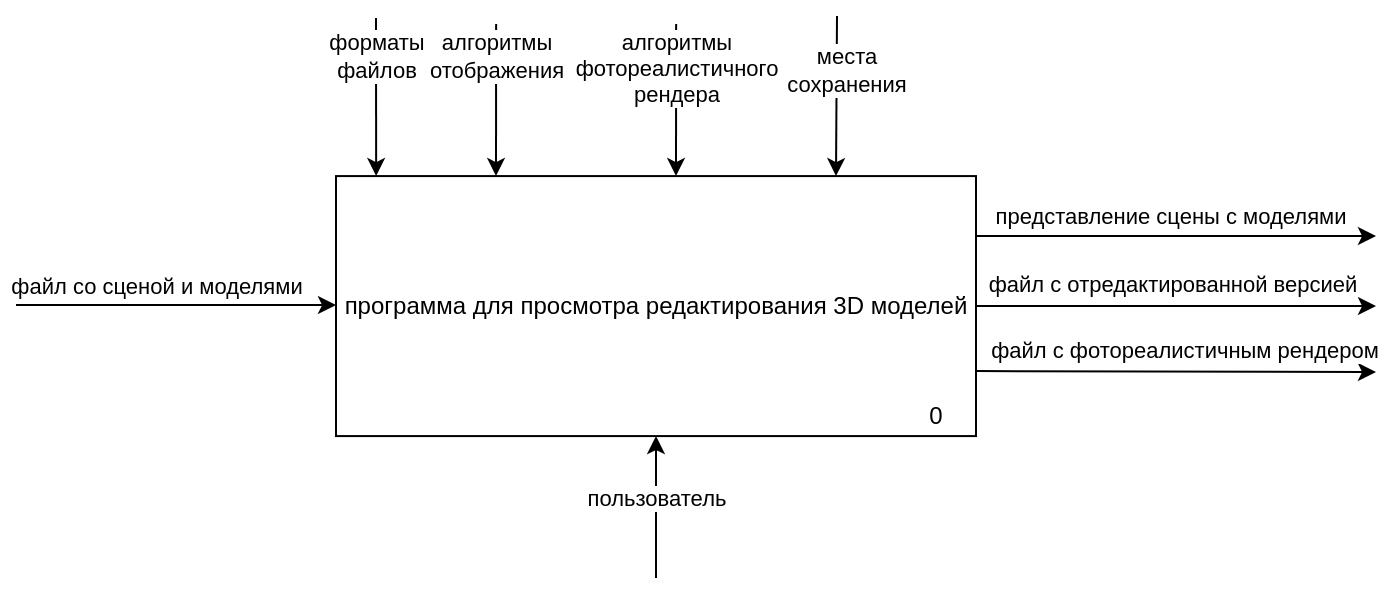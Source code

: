 <mxfile version="14.6.1" type="device" pages="9"><diagram name="A0" id="e7e014a7-5840-1c2e-5031-d8a46d1fe8dd"><mxGraphModel dx="1422" dy="762" grid="1" gridSize="10" guides="1" tooltips="1" connect="1" arrows="1" fold="1" page="1" pageScale="1" pageWidth="1169" pageHeight="826" background="#ffffff" math="0" shadow="0"><root><mxCell id="0"/><mxCell id="1" parent="0"/><mxCell id="y8hcfquR8-_QkL7huyd1-2" value="программа для просмотра редактирования 3D моделей" style="rounded=0;whiteSpace=wrap;html=1;fillColor=none;" parent="1" vertex="1"><mxGeometry x="200" y="119.04" width="320" height="130" as="geometry"/></mxCell><mxCell id="y8hcfquR8-_QkL7huyd1-3" value="" style="endArrow=classic;html=1;entryX=0;entryY=0.5;entryDx=0;entryDy=0;" parent="1" edge="1"><mxGeometry width="50" height="50" relative="1" as="geometry"><mxPoint x="40" y="183.54" as="sourcePoint"/><mxPoint x="200" y="183.54" as="targetPoint"/></mxGeometry></mxCell><mxCell id="y8hcfquR8-_QkL7huyd1-4" value="файл со сценой и моделями" style="edgeLabel;html=1;align=center;verticalAlign=middle;resizable=0;points=[];" parent="y8hcfquR8-_QkL7huyd1-3" vertex="1" connectable="0"><mxGeometry x="-0.338" y="3" relative="1" as="geometry"><mxPoint x="17" y="-7" as="offset"/></mxGeometry></mxCell><mxCell id="y8hcfquR8-_QkL7huyd1-5" value="" style="endArrow=classic;html=1;entryX=0.167;entryY=-0.012;entryDx=0;entryDy=0;entryPerimeter=0;" parent="1" edge="1"><mxGeometry width="50" height="50" relative="1" as="geometry"><mxPoint x="220" y="40" as="sourcePoint"/><mxPoint x="220.08" y="119.04" as="targetPoint"/></mxGeometry></mxCell><mxCell id="y8hcfquR8-_QkL7huyd1-6" value="форматы &lt;br&gt;файлов" style="edgeLabel;html=1;align=center;verticalAlign=middle;resizable=0;points=[];" parent="y8hcfquR8-_QkL7huyd1-5" vertex="1" connectable="0"><mxGeometry x="-0.342" relative="1" as="geometry"><mxPoint y="-7" as="offset"/></mxGeometry></mxCell><mxCell id="y8hcfquR8-_QkL7huyd1-7" value="" style="endArrow=classic;html=1;entryX=0.833;entryY=-0.05;entryDx=0;entryDy=0;entryPerimeter=0;" parent="1" edge="1"><mxGeometry width="50" height="50" relative="1" as="geometry"><mxPoint x="280.08" y="43.04" as="sourcePoint"/><mxPoint x="280.0" y="119.04" as="targetPoint"/></mxGeometry></mxCell><mxCell id="y8hcfquR8-_QkL7huyd1-8" value="алгоритмы&lt;br&gt;отображения" style="edgeLabel;html=1;align=center;verticalAlign=middle;resizable=0;points=[];" parent="y8hcfquR8-_QkL7huyd1-7" vertex="1" connectable="0"><mxGeometry x="-0.474" relative="1" as="geometry"><mxPoint y="-4" as="offset"/></mxGeometry></mxCell><mxCell id="y8hcfquR8-_QkL7huyd1-9" value="" style="endArrow=classic;html=1;exitX=1;exitY=0.5;exitDx=0;exitDy=0;" parent="1" edge="1"><mxGeometry width="50" height="50" relative="1" as="geometry"><mxPoint x="520" y="149.04" as="sourcePoint"/><mxPoint x="720" y="149.04" as="targetPoint"/></mxGeometry></mxCell><mxCell id="y8hcfquR8-_QkL7huyd1-10" value="представление сцены с моделями" style="edgeLabel;html=1;align=center;verticalAlign=middle;resizable=0;points=[];" parent="y8hcfquR8-_QkL7huyd1-9" vertex="1" connectable="0"><mxGeometry x="0.583" relative="1" as="geometry"><mxPoint x="-62" y="-10" as="offset"/></mxGeometry></mxCell><mxCell id="y8hcfquR8-_QkL7huyd1-11" value="" style="endArrow=classic;html=1;exitX=1;exitY=0.5;exitDx=0;exitDy=0;" parent="1" source="y8hcfquR8-_QkL7huyd1-2" edge="1"><mxGeometry width="50" height="50" relative="1" as="geometry"><mxPoint x="560" y="209.04" as="sourcePoint"/><mxPoint x="720" y="184.04" as="targetPoint"/></mxGeometry></mxCell><mxCell id="y8hcfquR8-_QkL7huyd1-12" value="файл с отредактированной версией" style="edgeLabel;html=1;align=center;verticalAlign=middle;resizable=0;points=[];" parent="y8hcfquR8-_QkL7huyd1-11" vertex="1" connectable="0"><mxGeometry x="-0.898" y="2" relative="1" as="geometry"><mxPoint x="88" y="-9" as="offset"/></mxGeometry></mxCell><mxCell id="y8hcfquR8-_QkL7huyd1-13" value="" style="endArrow=classic;html=1;exitX=1;exitY=0.75;exitDx=0;exitDy=0;" parent="1" source="y8hcfquR8-_QkL7huyd1-2" edge="1"><mxGeometry width="50" height="50" relative="1" as="geometry"><mxPoint x="560" y="159.04" as="sourcePoint"/><mxPoint x="720" y="217.04" as="targetPoint"/></mxGeometry></mxCell><mxCell id="y8hcfquR8-_QkL7huyd1-14" value="файл с фотореалистичным рендером" style="edgeLabel;html=1;align=center;verticalAlign=middle;resizable=0;points=[];" parent="y8hcfquR8-_QkL7huyd1-13" vertex="1" connectable="0"><mxGeometry x="0.22" relative="1" as="geometry"><mxPoint x="-18" y="-11" as="offset"/></mxGeometry></mxCell><mxCell id="y8hcfquR8-_QkL7huyd1-15" value="" style="endArrow=classic;html=1;entryX=0.833;entryY=-0.05;entryDx=0;entryDy=0;entryPerimeter=0;" parent="1" edge="1"><mxGeometry width="50" height="50" relative="1" as="geometry"><mxPoint x="370.08" y="43.04" as="sourcePoint"/><mxPoint x="370" y="119.04" as="targetPoint"/></mxGeometry></mxCell><mxCell id="y8hcfquR8-_QkL7huyd1-16" value="алгоритмы &lt;br&gt;фотореалистичного&lt;br&gt;рендера" style="edgeLabel;html=1;align=center;verticalAlign=middle;resizable=0;points=[];" parent="y8hcfquR8-_QkL7huyd1-15" vertex="1" connectable="0"><mxGeometry x="-0.474" relative="1" as="geometry"><mxPoint y="2" as="offset"/></mxGeometry></mxCell><mxCell id="y8hcfquR8-_QkL7huyd1-17" value="" style="endArrow=classic;html=1;entryX=0.5;entryY=1;entryDx=0;entryDy=0;" parent="1" target="y8hcfquR8-_QkL7huyd1-2" edge="1"><mxGeometry width="50" height="50" relative="1" as="geometry"><mxPoint x="360" y="320" as="sourcePoint"/><mxPoint x="610" y="99.04" as="targetPoint"/></mxGeometry></mxCell><mxCell id="y8hcfquR8-_QkL7huyd1-18" value="пользователь" style="edgeLabel;html=1;align=center;verticalAlign=middle;resizable=0;points=[];" parent="y8hcfquR8-_QkL7huyd1-17" vertex="1" connectable="0"><mxGeometry x="0.377" relative="1" as="geometry"><mxPoint y="9" as="offset"/></mxGeometry></mxCell><mxCell id="Xvr7kS3sla3KSNR5uWtq-1" value="0" style="text;html=1;strokeColor=none;fillColor=none;align=center;verticalAlign=middle;whiteSpace=wrap;rounded=0;" parent="1" vertex="1"><mxGeometry x="480" y="229.04" width="40" height="20" as="geometry"/></mxCell><mxCell id="4obNoXdwjTZ0TOjIN84x-1" value="" style="endArrow=classic;html=1;targetPerimeterSpacing=0;strokeColor=#000000;strokeWidth=1;" parent="1" edge="1"><mxGeometry width="50" height="50" relative="1" as="geometry"><mxPoint x="450.5" y="39.04" as="sourcePoint"/><mxPoint x="450" y="119.04" as="targetPoint"/></mxGeometry></mxCell><mxCell id="4obNoXdwjTZ0TOjIN84x-2" value="места&lt;br&gt;сохранения" style="edgeLabel;html=1;align=center;verticalAlign=middle;resizable=0;points=[];" parent="4obNoXdwjTZ0TOjIN84x-1" vertex="1" connectable="0"><mxGeometry x="-0.333" y="4" relative="1" as="geometry"><mxPoint as="offset"/></mxGeometry></mxCell></root></mxGraphModel></diagram><diagram id="5bjeJ_KQk6uwoJmztnQI" name="1. Загрузка сцены"><mxGraphModel dx="1422" dy="762" grid="1" gridSize="10" guides="1" tooltips="1" connect="1" arrows="1" fold="1" page="1" pageScale="1" pageWidth="827" pageHeight="1169" math="0" shadow="0"><root><mxCell id="5f7sSjP1t94vX60anKYD-0"/><mxCell id="5f7sSjP1t94vX60anKYD-1" parent="5f7sSjP1t94vX60anKYD-0"/><mxCell id="Bc6dtzu2ZNIrTMnKhQF7-0" value="Загрузить сцену" style="rounded=0;whiteSpace=wrap;html=1;" parent="5f7sSjP1t94vX60anKYD-1" vertex="1"><mxGeometry x="120" y="160" width="280" height="120" as="geometry"/></mxCell><mxCell id="rn-M6xGz6LuamnwkQJoP-0" value="" style="endArrow=classic;html=1;entryX=0.167;entryY=-0.012;entryDx=0;entryDy=0;entryPerimeter=0;" parent="5f7sSjP1t94vX60anKYD-1" edge="1"><mxGeometry width="50" height="50" relative="1" as="geometry"><mxPoint x="220.48" y="80.96" as="sourcePoint"/><mxPoint x="220.56" y="160.0" as="targetPoint"/></mxGeometry></mxCell><mxCell id="rn-M6xGz6LuamnwkQJoP-1" value="форматы&lt;br&gt;файлов" style="edgeLabel;html=1;align=center;verticalAlign=middle;resizable=0;points=[];" parent="rn-M6xGz6LuamnwkQJoP-0" vertex="1" connectable="0"><mxGeometry x="-0.342" relative="1" as="geometry"><mxPoint y="4" as="offset"/></mxGeometry></mxCell><mxCell id="XC3INiyVQrMK7guJSTzc-6" value="" style="endArrow=classic;html=1;exitX=1.007;exitY=0.575;exitDx=0;exitDy=0;exitPerimeter=0;" parent="5f7sSjP1t94vX60anKYD-1" source="Bc6dtzu2ZNIrTMnKhQF7-0" edge="1"><mxGeometry width="50" height="50" relative="1" as="geometry"><mxPoint x="350" y="380" as="sourcePoint"/><mxPoint x="560" y="229" as="targetPoint"/></mxGeometry></mxCell><mxCell id="XC3INiyVQrMK7guJSTzc-7" value="внутренне &lt;br&gt;представление сцены" style="edgeLabel;html=1;align=center;verticalAlign=middle;resizable=0;points=[];" parent="XC3INiyVQrMK7guJSTzc-6" vertex="1" connectable="0"><mxGeometry x="0.483" y="-4" relative="1" as="geometry"><mxPoint x="-49" y="-25" as="offset"/></mxGeometry></mxCell><mxCell id="8n2A0Q32VNbbTI85JyVv-16" value="Преобразовать файл во внутреннее представление" style="rounded=0;whiteSpace=wrap;html=1;" parent="5f7sSjP1t94vX60anKYD-1" vertex="1"><mxGeometry x="440.98" y="1039.04" width="140" height="80.96" as="geometry"/></mxCell><mxCell id="8n2A0Q32VNbbTI85JyVv-17" value="" style="endArrow=classic;html=1;" parent="5f7sSjP1t94vX60anKYD-1" edge="1"><mxGeometry width="50" height="50" relative="1" as="geometry"><mxPoint x="20.98" y="948.54" as="sourcePoint"/><mxPoint x="120.98" y="949" as="targetPoint"/></mxGeometry></mxCell><mxCell id="8n2A0Q32VNbbTI85JyVv-18" value="файл со &lt;br&gt;сценой и моделями" style="edgeLabel;html=1;align=center;verticalAlign=middle;resizable=0;points=[];" parent="8n2A0Q32VNbbTI85JyVv-17" vertex="1" connectable="0"><mxGeometry x="-0.338" y="3" relative="1" as="geometry"><mxPoint x="7" y="-16" as="offset"/></mxGeometry></mxCell><mxCell id="8n2A0Q32VNbbTI85JyVv-20" value="" style="endArrow=classic;html=1;entryX=0.592;entryY=-0.034;entryDx=0;entryDy=0;entryPerimeter=0;" parent="5f7sSjP1t94vX60anKYD-1" edge="1"><mxGeometry width="50" height="50" relative="1" as="geometry"><mxPoint x="340.48" y="902.04" as="sourcePoint"/><mxPoint x="340.52" y="979.04" as="targetPoint"/></mxGeometry></mxCell><mxCell id="8n2A0Q32VNbbTI85JyVv-21" value="доступные&lt;br&gt;преобразователи" style="edgeLabel;html=1;align=center;verticalAlign=middle;resizable=0;points=[];" parent="8n2A0Q32VNbbTI85JyVv-20" vertex="1" connectable="0"><mxGeometry x="-0.385" y="-1" relative="1" as="geometry"><mxPoint x="-1" y="-6" as="offset"/></mxGeometry></mxCell><mxCell id="8n2A0Q32VNbbTI85JyVv-22" value="" style="endArrow=classic;html=1;entryX=0.167;entryY=-0.012;entryDx=0;entryDy=0;entryPerimeter=0;" parent="5f7sSjP1t94vX60anKYD-1" edge="1"><mxGeometry width="50" height="50" relative="1" as="geometry"><mxPoint x="160.98" y="840" as="sourcePoint"/><mxPoint x="161.06" y="919.04" as="targetPoint"/></mxGeometry></mxCell><mxCell id="8n2A0Q32VNbbTI85JyVv-23" value="форматы&lt;br&gt;файлов" style="edgeLabel;html=1;align=center;verticalAlign=middle;resizable=0;points=[];" parent="8n2A0Q32VNbbTI85JyVv-22" vertex="1" connectable="0"><mxGeometry x="-0.342" relative="1" as="geometry"><mxPoint as="offset"/></mxGeometry></mxCell><mxCell id="8n2A0Q32VNbbTI85JyVv-30" value="Определить формат файла" style="rounded=0;whiteSpace=wrap;html=1;" parent="5f7sSjP1t94vX60anKYD-1" vertex="1"><mxGeometry x="120.98" y="919.04" width="120" height="60" as="geometry"/></mxCell><mxCell id="8n2A0Q32VNbbTI85JyVv-29" value="1.2.1" style="text;html=1;strokeColor=none;fillColor=none;align=center;verticalAlign=middle;whiteSpace=wrap;rounded=0;" parent="5f7sSjP1t94vX60anKYD-1" vertex="1"><mxGeometry x="200.98" y="959.04" width="40" height="20" as="geometry"/></mxCell><mxCell id="Q23hJ9sLFPO2UzjEOjuq-2" value="Выбрать преобразователь&lt;br&gt;файла" style="rounded=0;whiteSpace=wrap;html=1;" parent="5f7sSjP1t94vX60anKYD-1" vertex="1"><mxGeometry x="280.98" y="979.04" width="120" height="60" as="geometry"/></mxCell><mxCell id="Q23hJ9sLFPO2UzjEOjuq-3" value="" style="endArrow=classic;html=1;exitX=1;exitY=0.5;exitDx=0;exitDy=0;entryX=0;entryY=0.5;entryDx=0;entryDy=0;rounded=0;" parent="5f7sSjP1t94vX60anKYD-1" source="8n2A0Q32VNbbTI85JyVv-30" target="Q23hJ9sLFPO2UzjEOjuq-2" edge="1"><mxGeometry width="50" height="50" relative="1" as="geometry"><mxPoint x="390.98" y="1030" as="sourcePoint"/><mxPoint x="440.98" y="980" as="targetPoint"/><Array as="points"><mxPoint x="260.98" y="949"/><mxPoint x="260.98" y="1009"/></Array></mxGeometry></mxCell><mxCell id="Q23hJ9sLFPO2UzjEOjuq-5" value="" style="endArrow=classic;html=1;entryX=0.5;entryY=0;entryDx=0;entryDy=0;rounded=0;exitX=1;exitY=0.5;exitDx=0;exitDy=0;" parent="5f7sSjP1t94vX60anKYD-1" source="Q23hJ9sLFPO2UzjEOjuq-2" target="8n2A0Q32VNbbTI85JyVv-16" edge="1"><mxGeometry width="50" height="50" relative="1" as="geometry"><mxPoint x="430.98" y="1009.04" as="sourcePoint"/><mxPoint x="480.98" y="959.04" as="targetPoint"/><Array as="points"><mxPoint x="420.98" y="1009"/><mxPoint x="510.98" y="1009"/></Array></mxGeometry></mxCell><mxCell id="Q23hJ9sLFPO2UzjEOjuq-8" value="1" style="text;html=1;strokeColor=none;fillColor=none;align=center;verticalAlign=middle;whiteSpace=wrap;rounded=0;" parent="5f7sSjP1t94vX60anKYD-1" vertex="1"><mxGeometry x="360" y="260" width="40" height="20" as="geometry"/></mxCell><mxCell id="Q23hJ9sLFPO2UzjEOjuq-9" value="" style="endArrow=classic;html=1;entryX=0;entryY=0.5;entryDx=0;entryDy=0;rounded=0;endFill=1;" parent="5f7sSjP1t94vX60anKYD-1" target="8n2A0Q32VNbbTI85JyVv-16" edge="1"><mxGeometry width="50" height="50" relative="1" as="geometry"><mxPoint x="90.98" y="950" as="sourcePoint"/><mxPoint x="440.98" y="900" as="targetPoint"/><Array as="points"><mxPoint x="91" y="1080"/></Array></mxGeometry></mxCell><mxCell id="Q23hJ9sLFPO2UzjEOjuq-11" value="" style="endArrow=classic;html=1;exitX=1.007;exitY=0.575;exitDx=0;exitDy=0;exitPerimeter=0;" parent="5f7sSjP1t94vX60anKYD-1" edge="1"><mxGeometry width="50" height="50" relative="1" as="geometry"><mxPoint x="580.98" y="1068.54" as="sourcePoint"/><mxPoint x="739.02" y="1068.54" as="targetPoint"/></mxGeometry></mxCell><mxCell id="Q23hJ9sLFPO2UzjEOjuq-12" value="внутренне &lt;br&gt;представление сцены" style="edgeLabel;html=1;align=center;verticalAlign=middle;resizable=0;points=[];" parent="Q23hJ9sLFPO2UzjEOjuq-11" vertex="1" connectable="0"><mxGeometry x="0.483" y="-4" relative="1" as="geometry"><mxPoint x="-47" y="-25" as="offset"/></mxGeometry></mxCell><mxCell id="Q23hJ9sLFPO2UzjEOjuq-13" value="" style="endArrow=classic;html=1;entryX=0.592;entryY=-0.034;entryDx=0;entryDy=0;entryPerimeter=0;" parent="5f7sSjP1t94vX60anKYD-1" edge="1"><mxGeometry width="50" height="50" relative="1" as="geometry"><mxPoint x="320" y="83.0" as="sourcePoint"/><mxPoint x="320.04" y="160.0" as="targetPoint"/></mxGeometry></mxCell><mxCell id="Q23hJ9sLFPO2UzjEOjuq-14" value="доступные&lt;br&gt;преобразователи" style="edgeLabel;html=1;align=center;verticalAlign=middle;resizable=0;points=[];" parent="Q23hJ9sLFPO2UzjEOjuq-13" vertex="1" connectable="0"><mxGeometry x="-0.385" y="-1" relative="1" as="geometry"><mxPoint x="-1" y="-6" as="offset"/></mxGeometry></mxCell><mxCell id="Q23hJ9sLFPO2UzjEOjuq-15" value="1.2.2" style="text;html=1;strokeColor=none;fillColor=none;align=center;verticalAlign=middle;whiteSpace=wrap;rounded=0;" parent="5f7sSjP1t94vX60anKYD-1" vertex="1"><mxGeometry x="360.98" y="1019.04" width="40" height="20" as="geometry"/></mxCell><mxCell id="Q23hJ9sLFPO2UzjEOjuq-16" value="1.2.3" style="text;html=1;strokeColor=none;fillColor=none;align=center;verticalAlign=middle;whiteSpace=wrap;rounded=0;" parent="5f7sSjP1t94vX60anKYD-1" vertex="1"><mxGeometry x="540.98" y="1100" width="40" height="20" as="geometry"/></mxCell><mxCell id="oxedNCFsA6XR2e_EGCuq-0" value="Выбрать способ загрузки файла" style="rounded=0;whiteSpace=wrap;html=1;" parent="5f7sSjP1t94vX60anKYD-1" vertex="1"><mxGeometry x="240.98" y="710" width="120" height="60" as="geometry"/></mxCell><mxCell id="oxedNCFsA6XR2e_EGCuq-1" value="" style="endArrow=classic;html=1;entryX=0.5;entryY=1;entryDx=0;entryDy=0;" parent="5f7sSjP1t94vX60anKYD-1" edge="1"><mxGeometry width="50" height="50" relative="1" as="geometry"><mxPoint x="259.5" y="360" as="sourcePoint"/><mxPoint x="259.5" y="280" as="targetPoint"/></mxGeometry></mxCell><mxCell id="oxedNCFsA6XR2e_EGCuq-2" value="пользователь" style="edgeLabel;html=1;align=center;verticalAlign=middle;resizable=0;points=[];" parent="oxedNCFsA6XR2e_EGCuq-1" vertex="1" connectable="0"><mxGeometry x="0.474" y="-2" relative="1" as="geometry"><mxPoint x="-1" y="9" as="offset"/></mxGeometry></mxCell><mxCell id="oxedNCFsA6XR2e_EGCuq-3" value="" style="endArrow=classic;html=1;entryX=0.5;entryY=1;entryDx=0;entryDy=0;" parent="5f7sSjP1t94vX60anKYD-1" edge="1" target="oxedNCFsA6XR2e_EGCuq-0"><mxGeometry width="50" height="50" relative="1" as="geometry"><mxPoint x="300" y="850" as="sourcePoint"/><mxPoint x="271" y="870" as="targetPoint"/></mxGeometry></mxCell><mxCell id="oxedNCFsA6XR2e_EGCuq-4" value="пользователь" style="edgeLabel;html=1;align=center;verticalAlign=middle;resizable=0;points=[];" parent="oxedNCFsA6XR2e_EGCuq-3" vertex="1" connectable="0"><mxGeometry x="0.474" y="-2" relative="1" as="geometry"><mxPoint x="-2" y="19" as="offset"/></mxGeometry></mxCell><mxCell id="oxedNCFsA6XR2e_EGCuq-5" value="Загрузить файл" style="rounded=0;whiteSpace=wrap;html=1;" parent="5f7sSjP1t94vX60anKYD-1" vertex="1"><mxGeometry x="400" y="770" width="120" height="60" as="geometry"/></mxCell><mxCell id="oxedNCFsA6XR2e_EGCuq-6" value="" style="endArrow=classic;html=1;exitX=1.008;exitY=0.367;exitDx=0;exitDy=0;exitPerimeter=0;entryX=0.5;entryY=0;entryDx=0;entryDy=0;rounded=0;" parent="5f7sSjP1t94vX60anKYD-1" source="oxedNCFsA6XR2e_EGCuq-0" target="oxedNCFsA6XR2e_EGCuq-5" edge="1"><mxGeometry width="50" height="50" relative="1" as="geometry"><mxPoint x="510" y="910.02" as="sourcePoint"/><mxPoint x="560" y="860.02" as="targetPoint"/><Array as="points"><mxPoint x="460" y="732.02"/></Array></mxGeometry></mxCell><mxCell id="oxedNCFsA6XR2e_EGCuq-7" value="" style="endArrow=classic;html=1;" parent="5f7sSjP1t94vX60anKYD-1" edge="1"><mxGeometry width="50" height="50" relative="1" as="geometry"><mxPoint x="520.98" y="799.5" as="sourcePoint"/><mxPoint x="620.98" y="799.96" as="targetPoint"/></mxGeometry></mxCell><mxCell id="oxedNCFsA6XR2e_EGCuq-8" value="файл со &lt;br&gt;сценой и моделями" style="edgeLabel;html=1;align=center;verticalAlign=middle;resizable=0;points=[];" parent="oxedNCFsA6XR2e_EGCuq-7" vertex="1" connectable="0"><mxGeometry x="-0.338" y="3" relative="1" as="geometry"><mxPoint x="26" y="-17" as="offset"/></mxGeometry></mxCell><mxCell id="oxedNCFsA6XR2e_EGCuq-9" value="Загрузка файла" style="rounded=0;whiteSpace=wrap;html=1;" parent="5f7sSjP1t94vX60anKYD-1" vertex="1"><mxGeometry x="119.02" y="430" width="120" height="60" as="geometry"/></mxCell><mxCell id="oxedNCFsA6XR2e_EGCuq-10" value="Преобразование файла" style="rounded=0;whiteSpace=wrap;html=1;" parent="5f7sSjP1t94vX60anKYD-1" vertex="1"><mxGeometry x="280" y="490" width="120" height="60" as="geometry"/></mxCell><mxCell id="oxedNCFsA6XR2e_EGCuq-11" value="" style="endArrow=classic;html=1;entryX=0.5;entryY=1;entryDx=0;entryDy=0;" parent="5f7sSjP1t94vX60anKYD-1" edge="1" target="oxedNCFsA6XR2e_EGCuq-9"><mxGeometry width="50" height="50" relative="1" as="geometry"><mxPoint x="179" y="560" as="sourcePoint"/><mxPoint x="120.02" y="580" as="targetPoint"/></mxGeometry></mxCell><mxCell id="oxedNCFsA6XR2e_EGCuq-12" value="пользователь" style="edgeLabel;html=1;align=center;verticalAlign=middle;resizable=0;points=[];" parent="oxedNCFsA6XR2e_EGCuq-11" vertex="1" connectable="0"><mxGeometry x="0.474" y="-2" relative="1" as="geometry"><mxPoint y="12" as="offset"/></mxGeometry></mxCell><mxCell id="oxedNCFsA6XR2e_EGCuq-13" value="" style="endArrow=classic;html=1;exitX=1;exitY=0.5;exitDx=0;exitDy=0;entryX=0;entryY=0.5;entryDx=0;entryDy=0;rounded=0;" parent="5f7sSjP1t94vX60anKYD-1" source="oxedNCFsA6XR2e_EGCuq-9" target="oxedNCFsA6XR2e_EGCuq-10" edge="1"><mxGeometry width="50" height="50" relative="1" as="geometry"><mxPoint x="390" y="490" as="sourcePoint"/><mxPoint x="440" y="440" as="targetPoint"/><Array as="points"><mxPoint x="260" y="460"/><mxPoint x="260" y="520"/></Array></mxGeometry></mxCell><mxCell id="oxedNCFsA6XR2e_EGCuq-14" value="" style="endArrow=classic;html=1;entryX=0.167;entryY=-0.012;entryDx=0;entryDy=0;entryPerimeter=0;" parent="5f7sSjP1t94vX60anKYD-1" edge="1"><mxGeometry width="50" height="50" relative="1" as="geometry"><mxPoint x="300" y="410.96" as="sourcePoint"/><mxPoint x="300.08" y="490.0" as="targetPoint"/></mxGeometry></mxCell><mxCell id="oxedNCFsA6XR2e_EGCuq-15" value="форматы&lt;br&gt;файлов" style="edgeLabel;html=1;align=center;verticalAlign=middle;resizable=0;points=[];" parent="oxedNCFsA6XR2e_EGCuq-14" vertex="1" connectable="0"><mxGeometry x="-0.342" relative="1" as="geometry"><mxPoint y="4" as="offset"/></mxGeometry></mxCell><mxCell id="oxedNCFsA6XR2e_EGCuq-16" value="" style="endArrow=classic;html=1;entryX=0.592;entryY=-0.034;entryDx=0;entryDy=0;entryPerimeter=0;" parent="5f7sSjP1t94vX60anKYD-1" edge="1"><mxGeometry width="50" height="50" relative="1" as="geometry"><mxPoint x="379.5" y="413" as="sourcePoint"/><mxPoint x="379.54" y="490" as="targetPoint"/></mxGeometry></mxCell><mxCell id="oxedNCFsA6XR2e_EGCuq-17" value="доступные&lt;br&gt;преобразователи" style="edgeLabel;html=1;align=center;verticalAlign=middle;resizable=0;points=[];" parent="oxedNCFsA6XR2e_EGCuq-16" vertex="1" connectable="0"><mxGeometry x="-0.385" y="-1" relative="1" as="geometry"><mxPoint x="-1" y="-6" as="offset"/></mxGeometry></mxCell><mxCell id="oxedNCFsA6XR2e_EGCuq-18" value="" style="endArrow=classic;html=1;exitX=1.007;exitY=0.575;exitDx=0;exitDy=0;exitPerimeter=0;" parent="5f7sSjP1t94vX60anKYD-1" edge="1"><mxGeometry width="50" height="50" relative="1" as="geometry"><mxPoint x="400.98" y="519.5" as="sourcePoint"/><mxPoint x="559.02" y="519.5" as="targetPoint"/></mxGeometry></mxCell><mxCell id="oxedNCFsA6XR2e_EGCuq-19" value="внутренне &lt;br&gt;представление сцены" style="edgeLabel;html=1;align=center;verticalAlign=middle;resizable=0;points=[];" parent="oxedNCFsA6XR2e_EGCuq-18" vertex="1" connectable="0"><mxGeometry x="0.483" y="-4" relative="1" as="geometry"><mxPoint x="-49" y="-25" as="offset"/></mxGeometry></mxCell><mxCell id="oxedNCFsA6XR2e_EGCuq-20" value="1.1" style="text;html=1;strokeColor=none;fillColor=none;align=center;verticalAlign=middle;whiteSpace=wrap;rounded=0;" parent="5f7sSjP1t94vX60anKYD-1" vertex="1"><mxGeometry x="200.98" y="470" width="40" height="20" as="geometry"/></mxCell><mxCell id="oxedNCFsA6XR2e_EGCuq-21" value="1.2" style="text;html=1;strokeColor=none;fillColor=none;align=center;verticalAlign=middle;whiteSpace=wrap;rounded=0;" parent="5f7sSjP1t94vX60anKYD-1" vertex="1"><mxGeometry x="360" y="530" width="40" height="20" as="geometry"/></mxCell><mxCell id="oxedNCFsA6XR2e_EGCuq-22" value="1.1.1" style="text;html=1;strokeColor=none;fillColor=none;align=center;verticalAlign=middle;whiteSpace=wrap;rounded=0;" parent="5f7sSjP1t94vX60anKYD-1" vertex="1"><mxGeometry x="320.98" y="750" width="40" height="20" as="geometry"/></mxCell><mxCell id="oxedNCFsA6XR2e_EGCuq-23" value="1.1.2" style="text;html=1;strokeColor=none;fillColor=none;align=center;verticalAlign=middle;whiteSpace=wrap;rounded=0;" parent="5f7sSjP1t94vX60anKYD-1" vertex="1"><mxGeometry x="480" y="810" width="40" height="20" as="geometry"/></mxCell><mxCell id="tV5YynDosctg8U4InZjH-0" value="Предложить способы загрузки файлов" style="rounded=0;whiteSpace=wrap;html=1;" parent="5f7sSjP1t94vX60anKYD-1" vertex="1"><mxGeometry x="80.98" y="650" width="120" height="60" as="geometry"/></mxCell><mxCell id="tV5YynDosctg8U4InZjH-1" value="" style="endArrow=classic;html=1;strokeColor=#000000;exitX=1;exitY=0.5;exitDx=0;exitDy=0;entryX=0;entryY=0.5;entryDx=0;entryDy=0;rounded=0;" parent="5f7sSjP1t94vX60anKYD-1" source="tV5YynDosctg8U4InZjH-0" target="oxedNCFsA6XR2e_EGCuq-0" edge="1"><mxGeometry width="50" height="50" relative="1" as="geometry"><mxPoint x="390" y="940" as="sourcePoint"/><mxPoint x="440" y="890" as="targetPoint"/><Array as="points"><mxPoint x="220" y="680"/><mxPoint x="220" y="740"/></Array></mxGeometry></mxCell></root></mxGraphModel></diagram><diagram id="uunxb355h6ejFinn4Ixb" name="2. Просмотр сцен и моделей"><mxGraphModel dx="1422" dy="762" grid="1" gridSize="10" guides="1" tooltips="1" connect="1" arrows="1" fold="1" page="1" pageScale="1" pageWidth="827" pageHeight="1169" math="0" shadow="0"><root><mxCell id="ZUj9qI7QaUo6C57sAQMG-0"/><mxCell id="ZUj9qI7QaUo6C57sAQMG-1" parent="ZUj9qI7QaUo6C57sAQMG-0"/><mxCell id="aB_kN4pv1nO4rkB5Y1wt-0" value="Отобразить сцену с моделями на экране" style="whiteSpace=wrap;html=1;" parent="ZUj9qI7QaUo6C57sAQMG-1" vertex="1"><mxGeometry x="160" y="160" width="160" height="80" as="geometry"/></mxCell><mxCell id="aB_kN4pv1nO4rkB5Y1wt-1" value="" style="endArrow=classic;html=1;exitX=1;exitY=0.5;exitDx=0;exitDy=0;" parent="ZUj9qI7QaUo6C57sAQMG-1" source="aB_kN4pv1nO4rkB5Y1wt-0" edge="1"><mxGeometry width="50" height="50" relative="1" as="geometry"><mxPoint x="560" y="440" as="sourcePoint"/><mxPoint x="400" y="200" as="targetPoint"/></mxGeometry></mxCell><mxCell id="aB_kN4pv1nO4rkB5Y1wt-13" value="" style="endArrow=classic;html=1;" parent="ZUj9qI7QaUo6C57sAQMG-1" edge="1"><mxGeometry width="50" height="50" relative="1" as="geometry"><mxPoint x="180" y="74" as="sourcePoint"/><mxPoint x="180" y="160" as="targetPoint"/></mxGeometry></mxCell><mxCell id="aB_kN4pv1nO4rkB5Y1wt-14" value="алгоритмы&lt;br&gt;рисования &lt;br&gt;поверхностей" style="edgeLabel;html=1;align=center;verticalAlign=middle;resizable=0;points=[];" parent="aB_kN4pv1nO4rkB5Y1wt-13" vertex="1" connectable="0"><mxGeometry x="-0.474" relative="1" as="geometry"><mxPoint y="10" as="offset"/></mxGeometry></mxCell><mxCell id="6xjkG1wIpImDIV_sCfvK-0" value="2" style="text;html=1;strokeColor=none;fillColor=none;align=center;verticalAlign=middle;whiteSpace=wrap;rounded=0;" parent="ZUj9qI7QaUo6C57sAQMG-1" vertex="1"><mxGeometry x="280" y="220" width="40" height="20" as="geometry"/></mxCell><mxCell id="mt-RC1UpqMhMk9-y9ce8-0" value="" style="endArrow=classic;html=1;" parent="ZUj9qI7QaUo6C57sAQMG-1" edge="1"><mxGeometry width="50" height="50" relative="1" as="geometry"><mxPoint x="60" y="400" as="sourcePoint"/><mxPoint x="160.0" y="400.0" as="targetPoint"/></mxGeometry></mxCell><mxCell id="mt-RC1UpqMhMk9-y9ce8-1" value="внутренне &lt;br&gt;представление сцены" style="edgeLabel;html=1;align=center;verticalAlign=middle;resizable=0;points=[];" parent="mt-RC1UpqMhMk9-y9ce8-0" vertex="1" connectable="0"><mxGeometry x="0.483" y="-4" relative="1" as="geometry"><mxPoint x="-34" y="-25" as="offset"/></mxGeometry></mxCell><mxCell id="nt7v072ZNMN87lefWfX6-0" value="" style="endArrow=classic;html=1;" parent="ZUj9qI7QaUo6C57sAQMG-1" edge="1"><mxGeometry width="50" height="50" relative="1" as="geometry"><mxPoint x="239.5" y="74" as="sourcePoint"/><mxPoint x="239.5" y="160" as="targetPoint"/></mxGeometry></mxCell><mxCell id="nt7v072ZNMN87lefWfX6-1" value="проекции" style="edgeLabel;html=1;align=center;verticalAlign=middle;resizable=0;points=[];" parent="nt7v072ZNMN87lefWfX6-0" vertex="1" connectable="0"><mxGeometry x="-0.474" relative="1" as="geometry"><mxPoint y="10" as="offset"/></mxGeometry></mxCell><mxCell id="nt7v072ZNMN87lefWfX6-2" value="" style="endArrow=classic;html=1;" parent="ZUj9qI7QaUo6C57sAQMG-1" edge="1"><mxGeometry width="50" height="50" relative="1" as="geometry"><mxPoint x="300" y="74" as="sourcePoint"/><mxPoint x="300" y="160" as="targetPoint"/></mxGeometry></mxCell><mxCell id="nt7v072ZNMN87lefWfX6-3" value="алгоритмы&amp;nbsp;&lt;br&gt;затенения" style="edgeLabel;html=1;align=center;verticalAlign=middle;resizable=0;points=[];" parent="nt7v072ZNMN87lefWfX6-2" vertex="1" connectable="0"><mxGeometry x="-0.474" relative="1" as="geometry"><mxPoint y="10" as="offset"/></mxGeometry></mxCell><mxCell id="nt7v072ZNMN87lefWfX6-5" value="отображение&lt;br&gt;сцены" style="edgeLabel;html=1;align=center;verticalAlign=middle;resizable=0;points=[];" parent="ZUj9qI7QaUo6C57sAQMG-1" vertex="1" connectable="0"><mxGeometry x="350" y="180" as="geometry"><mxPoint x="10" y="2" as="offset"/></mxGeometry></mxCell><mxCell id="nt7v072ZNMN87lefWfX6-7" value="" style="endArrow=classic;html=1;" parent="ZUj9qI7QaUo6C57sAQMG-1" edge="1"><mxGeometry width="50" height="50" relative="1" as="geometry"><mxPoint x="60" y="199.5" as="sourcePoint"/><mxPoint x="160" y="199.5" as="targetPoint"/></mxGeometry></mxCell><mxCell id="nt7v072ZNMN87lefWfX6-8" value="внутренне &lt;br&gt;представление сцены" style="edgeLabel;html=1;align=center;verticalAlign=middle;resizable=0;points=[];" parent="nt7v072ZNMN87lefWfX6-7" vertex="1" connectable="0"><mxGeometry x="0.483" y="-4" relative="1" as="geometry"><mxPoint x="-34" y="-25" as="offset"/></mxGeometry></mxCell><mxCell id="nt7v072ZNMN87lefWfX6-9" value="отобразить поверхности" style="rounded=0;whiteSpace=wrap;html=1;" parent="ZUj9qI7QaUo6C57sAQMG-1" vertex="1"><mxGeometry x="160" y="370" width="120" height="60" as="geometry"/></mxCell><mxCell id="nt7v072ZNMN87lefWfX6-11" value="Применить проекцию" style="rounded=0;whiteSpace=wrap;html=1;" parent="ZUj9qI7QaUo6C57sAQMG-1" vertex="1"><mxGeometry x="320" y="430" width="120" height="60" as="geometry"/></mxCell><mxCell id="nt7v072ZNMN87lefWfX6-12" value="Наложить затенение&lt;br&gt;от источников света" style="rounded=0;whiteSpace=wrap;html=1;" parent="ZUj9qI7QaUo6C57sAQMG-1" vertex="1"><mxGeometry x="480" y="490" width="120" height="60" as="geometry"/></mxCell><mxCell id="nt7v072ZNMN87lefWfX6-14" value="" style="endArrow=classic;html=1;exitX=1;exitY=0.5;exitDx=0;exitDy=0;" parent="ZUj9qI7QaUo6C57sAQMG-1" edge="1"><mxGeometry width="50" height="50" relative="1" as="geometry"><mxPoint x="600" y="519.5" as="sourcePoint"/><mxPoint x="680" y="519.5" as="targetPoint"/></mxGeometry></mxCell><mxCell id="nt7v072ZNMN87lefWfX6-15" value="отображение&lt;br&gt;сцены" style="edgeLabel;html=1;align=center;verticalAlign=middle;resizable=0;points=[];" parent="ZUj9qI7QaUo6C57sAQMG-1" vertex="1" connectable="0"><mxGeometry x="630" y="500" as="geometry"><mxPoint x="10" y="2" as="offset"/></mxGeometry></mxCell><mxCell id="nt7v072ZNMN87lefWfX6-18" value="" style="endArrow=classic;html=1;" parent="ZUj9qI7QaUo6C57sAQMG-1" edge="1"><mxGeometry width="50" height="50" relative="1" as="geometry"><mxPoint x="219.5" y="284" as="sourcePoint"/><mxPoint x="219.5" y="370" as="targetPoint"/></mxGeometry></mxCell><mxCell id="nt7v072ZNMN87lefWfX6-19" value="алгоритмы&lt;br&gt;рисования &lt;br&gt;поверхностей" style="edgeLabel;html=1;align=center;verticalAlign=middle;resizable=0;points=[];" parent="nt7v072ZNMN87lefWfX6-18" vertex="1" connectable="0"><mxGeometry x="-0.474" relative="1" as="geometry"><mxPoint y="10" as="offset"/></mxGeometry></mxCell><mxCell id="nt7v072ZNMN87lefWfX6-20" value="" style="endArrow=classic;html=1;" parent="ZUj9qI7QaUo6C57sAQMG-1" edge="1"><mxGeometry width="50" height="50" relative="1" as="geometry"><mxPoint x="379.5" y="344" as="sourcePoint"/><mxPoint x="379.5" y="430" as="targetPoint"/></mxGeometry></mxCell><mxCell id="nt7v072ZNMN87lefWfX6-21" value="проекции" style="edgeLabel;html=1;align=center;verticalAlign=middle;resizable=0;points=[];" parent="nt7v072ZNMN87lefWfX6-20" vertex="1" connectable="0"><mxGeometry x="-0.474" relative="1" as="geometry"><mxPoint y="10" as="offset"/></mxGeometry></mxCell><mxCell id="nt7v072ZNMN87lefWfX6-24" value="" style="endArrow=classic;html=1;" parent="ZUj9qI7QaUo6C57sAQMG-1" edge="1"><mxGeometry width="50" height="50" relative="1" as="geometry"><mxPoint x="550" y="404" as="sourcePoint"/><mxPoint x="550" y="490" as="targetPoint"/></mxGeometry></mxCell><mxCell id="nt7v072ZNMN87lefWfX6-25" value="алгоритмы&amp;nbsp;&lt;br&gt;затенения" style="edgeLabel;html=1;align=center;verticalAlign=middle;resizable=0;points=[];" parent="nt7v072ZNMN87lefWfX6-24" vertex="1" connectable="0"><mxGeometry x="-0.474" relative="1" as="geometry"><mxPoint y="10" as="offset"/></mxGeometry></mxCell><mxCell id="nt7v072ZNMN87lefWfX6-26" value="" style="endArrow=classic;html=1;exitX=1;exitY=0.5;exitDx=0;exitDy=0;entryX=0;entryY=0.5;entryDx=0;entryDy=0;rounded=0;" parent="ZUj9qI7QaUo6C57sAQMG-1" source="nt7v072ZNMN87lefWfX6-9" target="nt7v072ZNMN87lefWfX6-11" edge="1"><mxGeometry width="50" height="50" relative="1" as="geometry"><mxPoint x="640" y="420" as="sourcePoint"/><mxPoint x="690" y="370" as="targetPoint"/><Array as="points"><mxPoint x="300" y="400"/><mxPoint x="300" y="460"/></Array></mxGeometry></mxCell><mxCell id="nt7v072ZNMN87lefWfX6-28" value="" style="endArrow=classic;html=1;exitX=1;exitY=0.5;exitDx=0;exitDy=0;entryX=0;entryY=0.5;entryDx=0;entryDy=0;rounded=0;" parent="ZUj9qI7QaUo6C57sAQMG-1" source="nt7v072ZNMN87lefWfX6-11" target="nt7v072ZNMN87lefWfX6-12" edge="1"><mxGeometry width="50" height="50" relative="1" as="geometry"><mxPoint x="640" y="420" as="sourcePoint"/><mxPoint x="690" y="370" as="targetPoint"/><Array as="points"><mxPoint x="460" y="460"/><mxPoint x="460" y="520"/></Array></mxGeometry></mxCell><mxCell id="nt7v072ZNMN87lefWfX6-29" value="2.1" style="text;html=1;strokeColor=none;fillColor=none;align=center;verticalAlign=middle;whiteSpace=wrap;rounded=0;" parent="ZUj9qI7QaUo6C57sAQMG-1" vertex="1"><mxGeometry x="240" y="410" width="40" height="20" as="geometry"/></mxCell><mxCell id="nt7v072ZNMN87lefWfX6-30" value="2.2" style="text;html=1;strokeColor=none;fillColor=none;align=center;verticalAlign=middle;whiteSpace=wrap;rounded=0;" parent="ZUj9qI7QaUo6C57sAQMG-1" vertex="1"><mxGeometry x="400" y="470" width="40" height="20" as="geometry"/></mxCell><mxCell id="nt7v072ZNMN87lefWfX6-31" value="2.3" style="text;html=1;strokeColor=none;fillColor=none;align=center;verticalAlign=middle;whiteSpace=wrap;rounded=0;" parent="ZUj9qI7QaUo6C57sAQMG-1" vertex="1"><mxGeometry x="560" y="530" width="40" height="20" as="geometry"/></mxCell><mxCell id="nt7v072ZNMN87lefWfX6-32" value="" style="endArrow=classic;html=1;exitX=0.25;exitY=1;exitDx=0;exitDy=0;" parent="ZUj9qI7QaUo6C57sAQMG-1" source="nt7v072ZNMN87lefWfX6-29" edge="1"><mxGeometry width="50" height="50" relative="1" as="geometry"><mxPoint x="640" y="530" as="sourcePoint"/><mxPoint x="250" y="520" as="targetPoint"/></mxGeometry></mxCell><mxCell id="nt7v072ZNMN87lefWfX6-33" value="выбранный&lt;br&gt;алгоритм" style="edgeLabel;html=1;align=center;verticalAlign=middle;resizable=0;points=[];" parent="nt7v072ZNMN87lefWfX6-32" vertex="1" connectable="0"><mxGeometry x="-0.356" relative="1" as="geometry"><mxPoint y="11" as="offset"/></mxGeometry></mxCell><mxCell id="nt7v072ZNMN87lefWfX6-34" value="" style="endArrow=classic;html=1;entryX=0.35;entryY=1.033;entryDx=0;entryDy=0;entryPerimeter=0;" parent="ZUj9qI7QaUo6C57sAQMG-1" edge="1"><mxGeometry width="50" height="50" relative="1" as="geometry"><mxPoint x="190" y="518.02" as="sourcePoint"/><mxPoint x="190" y="430" as="targetPoint"/></mxGeometry></mxCell><mxCell id="nt7v072ZNMN87lefWfX6-35" value="render&lt;br&gt;strategy" style="edgeLabel;html=1;align=center;verticalAlign=middle;resizable=0;points=[];" parent="nt7v072ZNMN87lefWfX6-34" vertex="1" connectable="0"><mxGeometry x="-0.455" relative="1" as="geometry"><mxPoint y="-24" as="offset"/></mxGeometry></mxCell><mxCell id="nt7v072ZNMN87lefWfX6-36" value="" style="endArrow=classic;html=1;exitX=0.25;exitY=1;exitDx=0;exitDy=0;" parent="ZUj9qI7QaUo6C57sAQMG-1" source="nt7v072ZNMN87lefWfX6-30" edge="1"><mxGeometry width="50" height="50" relative="1" as="geometry"><mxPoint x="640" y="510" as="sourcePoint"/><mxPoint x="410" y="550" as="targetPoint"/></mxGeometry></mxCell><mxCell id="nt7v072ZNMN87lefWfX6-37" value="выбранная &lt;br&gt;проекция" style="edgeLabel;html=1;align=center;verticalAlign=middle;resizable=0;points=[];" parent="nt7v072ZNMN87lefWfX6-36" vertex="1" connectable="0"><mxGeometry x="-0.5" y="1" relative="1" as="geometry"><mxPoint x="3" y="15" as="offset"/></mxGeometry></mxCell><mxCell id="nt7v072ZNMN87lefWfX6-38" value="" style="endArrow=classic;html=1;entryX=0.333;entryY=1.05;entryDx=0;entryDy=0;entryPerimeter=0;" parent="ZUj9qI7QaUo6C57sAQMG-1" target="nt7v072ZNMN87lefWfX6-11" edge="1"><mxGeometry width="50" height="50" relative="1" as="geometry"><mxPoint x="360" y="560" as="sourcePoint"/><mxPoint x="690" y="460" as="targetPoint"/></mxGeometry></mxCell><mxCell id="nt7v072ZNMN87lefWfX6-40" value="" style="endArrow=classic;html=1;exitX=0.25;exitY=1;exitDx=0;exitDy=0;" parent="ZUj9qI7QaUo6C57sAQMG-1" source="nt7v072ZNMN87lefWfX6-31" edge="1"><mxGeometry width="50" height="50" relative="1" as="geometry"><mxPoint x="640" y="510" as="sourcePoint"/><mxPoint x="570" y="620" as="targetPoint"/></mxGeometry></mxCell><mxCell id="nt7v072ZNMN87lefWfX6-41" value="выбранный&lt;br&gt;алгоритм" style="edgeLabel;html=1;align=center;verticalAlign=middle;resizable=0;points=[];" parent="nt7v072ZNMN87lefWfX6-40" vertex="1" connectable="0"><mxGeometry x="0.44" y="1" relative="1" as="geometry"><mxPoint x="-1" y="-16" as="offset"/></mxGeometry></mxCell><mxCell id="nt7v072ZNMN87lefWfX6-42" value="" style="endArrow=classic;html=1;entryX=0.333;entryY=1.017;entryDx=0;entryDy=0;entryPerimeter=0;" parent="ZUj9qI7QaUo6C57sAQMG-1" target="nt7v072ZNMN87lefWfX6-12" edge="1"><mxGeometry width="50" height="50" relative="1" as="geometry"><mxPoint x="520" y="620" as="sourcePoint"/><mxPoint x="690" y="450" as="targetPoint"/></mxGeometry></mxCell></root></mxGraphModel></diagram><diagram id="w4pnNz9kzN19LDGchYEU" name="3. Добавление камеры"><mxGraphModel dx="1422" dy="762" grid="1" gridSize="10" guides="1" tooltips="1" connect="1" arrows="1" fold="1" page="1" pageScale="1" pageWidth="827" pageHeight="1169" math="0" shadow="0"><root><mxCell id="DGZ3ELsBaWbQcCtG6Tx3-0"/><mxCell id="DGZ3ELsBaWbQcCtG6Tx3-1" parent="DGZ3ELsBaWbQcCtG6Tx3-0"/><mxCell id="DGZ3ELsBaWbQcCtG6Tx3-2" value="Добавление камеры" style="rounded=0;whiteSpace=wrap;html=1;" parent="DGZ3ELsBaWbQcCtG6Tx3-1" vertex="1"><mxGeometry x="290" y="130" width="240" height="120" as="geometry"/></mxCell><mxCell id="DGZ3ELsBaWbQcCtG6Tx3-3" value="" style="endArrow=classic;html=1;" parent="DGZ3ELsBaWbQcCtG6Tx3-1" edge="1"><mxGeometry width="50" height="50" relative="1" as="geometry"><mxPoint x="410" y="320" as="sourcePoint"/><mxPoint x="410" y="250" as="targetPoint"/></mxGeometry></mxCell><mxCell id="5TCyRnGzPJ09zy7-Cmbe-0" value="пользователь" style="edgeLabel;html=1;align=center;verticalAlign=middle;resizable=0;points=[];" parent="DGZ3ELsBaWbQcCtG6Tx3-3" vertex="1" connectable="0"><mxGeometry x="-0.425" y="1" relative="1" as="geometry"><mxPoint x="1" y="-20" as="offset"/></mxGeometry></mxCell><mxCell id="5TCyRnGzPJ09zy7-Cmbe-1" value="" style="endArrow=classic;html=1;exitX=1;exitY=0.5;exitDx=0;exitDy=0;" parent="DGZ3ELsBaWbQcCtG6Tx3-1" source="DGZ3ELsBaWbQcCtG6Tx3-2" edge="1"><mxGeometry width="50" height="50" relative="1" as="geometry"><mxPoint x="560" y="310" as="sourcePoint"/><mxPoint x="610" y="190" as="targetPoint"/></mxGeometry></mxCell><mxCell id="5TCyRnGzPJ09zy7-Cmbe-4" value="сцена" style="edgeLabel;html=1;align=center;verticalAlign=middle;resizable=0;points=[];" parent="5TCyRnGzPJ09zy7-Cmbe-1" vertex="1" connectable="0"><mxGeometry x="0.4" y="-3" relative="1" as="geometry"><mxPoint x="-16" y="-3" as="offset"/></mxGeometry></mxCell><mxCell id="5TCyRnGzPJ09zy7-Cmbe-2" value="" style="endArrow=classic;html=1;entryX=0;entryY=0.5;entryDx=0;entryDy=0;" parent="DGZ3ELsBaWbQcCtG6Tx3-1" target="DGZ3ELsBaWbQcCtG6Tx3-2" edge="1"><mxGeometry width="50" height="50" relative="1" as="geometry"><mxPoint x="200" y="190" as="sourcePoint"/><mxPoint x="440" y="250" as="targetPoint"/></mxGeometry></mxCell><mxCell id="5TCyRnGzPJ09zy7-Cmbe-3" value="сцена" style="edgeLabel;html=1;align=center;verticalAlign=middle;resizable=0;points=[];" parent="5TCyRnGzPJ09zy7-Cmbe-2" vertex="1" connectable="0"><mxGeometry x="-0.378" y="-2" relative="1" as="geometry"><mxPoint x="12" y="-2" as="offset"/></mxGeometry></mxCell><mxCell id="5TCyRnGzPJ09zy7-Cmbe-5" value="Разместить камеру&lt;br&gt;по центральным координатам сцены" style="rounded=0;whiteSpace=wrap;html=1;" parent="DGZ3ELsBaWbQcCtG6Tx3-1" vertex="1"><mxGeometry x="200" y="440" width="120" height="60" as="geometry"/></mxCell><mxCell id="5TCyRnGzPJ09zy7-Cmbe-6" value="" style="endArrow=classic;html=1;entryX=0;entryY=0.5;entryDx=0;entryDy=0;" parent="DGZ3ELsBaWbQcCtG6Tx3-1" edge="1"><mxGeometry width="50" height="50" relative="1" as="geometry"><mxPoint x="110" y="469.5" as="sourcePoint"/><mxPoint x="200" y="469.5" as="targetPoint"/></mxGeometry></mxCell><mxCell id="5TCyRnGzPJ09zy7-Cmbe-7" value="сцена" style="edgeLabel;html=1;align=center;verticalAlign=middle;resizable=0;points=[];" parent="5TCyRnGzPJ09zy7-Cmbe-6" vertex="1" connectable="0"><mxGeometry x="-0.378" y="-2" relative="1" as="geometry"><mxPoint x="12" y="-2" as="offset"/></mxGeometry></mxCell><mxCell id="5TCyRnGzPJ09zy7-Cmbe-9" value="Отобразить иконку камеры на сцене" style="rounded=0;whiteSpace=wrap;html=1;" parent="DGZ3ELsBaWbQcCtG6Tx3-1" vertex="1"><mxGeometry x="360" y="500" width="120" height="60" as="geometry"/></mxCell><mxCell id="5TCyRnGzPJ09zy7-Cmbe-10" value="" style="endArrow=classic;html=1;exitX=1;exitY=0.5;exitDx=0;exitDy=0;entryX=0;entryY=0.5;entryDx=0;entryDy=0;rounded=0;" parent="DGZ3ELsBaWbQcCtG6Tx3-1" source="5TCyRnGzPJ09zy7-Cmbe-5" target="5TCyRnGzPJ09zy7-Cmbe-9" edge="1"><mxGeometry width="50" height="50" relative="1" as="geometry"><mxPoint x="470" y="500" as="sourcePoint"/><mxPoint x="520" y="450" as="targetPoint"/><Array as="points"><mxPoint x="340" y="470"/><mxPoint x="340" y="530"/></Array></mxGeometry></mxCell><mxCell id="5TCyRnGzPJ09zy7-Cmbe-14" value="&lt;span&gt;Добавить камеру в список сущесвующих камер в интерфейсе&lt;/span&gt;" style="rounded=0;whiteSpace=wrap;html=1;" parent="DGZ3ELsBaWbQcCtG6Tx3-1" vertex="1"><mxGeometry x="520" y="560" width="120" height="60" as="geometry"/></mxCell><mxCell id="5TCyRnGzPJ09zy7-Cmbe-15" value="" style="endArrow=classic;html=1;strokeColor=#000000;exitX=1;exitY=0.5;exitDx=0;exitDy=0;entryX=0;entryY=0.5;entryDx=0;entryDy=0;rounded=0;" parent="DGZ3ELsBaWbQcCtG6Tx3-1" source="5TCyRnGzPJ09zy7-Cmbe-9" target="5TCyRnGzPJ09zy7-Cmbe-14" edge="1"><mxGeometry width="50" height="50" relative="1" as="geometry"><mxPoint x="390" y="480" as="sourcePoint"/><mxPoint x="440" y="430" as="targetPoint"/><Array as="points"><mxPoint x="500" y="530"/><mxPoint x="500" y="590"/></Array></mxGeometry></mxCell><mxCell id="5TCyRnGzPJ09zy7-Cmbe-16" value="" style="endArrow=classic;html=1;exitX=1;exitY=0.5;exitDx=0;exitDy=0;" parent="DGZ3ELsBaWbQcCtG6Tx3-1" edge="1"><mxGeometry width="50" height="50" relative="1" as="geometry"><mxPoint x="640" y="589.5" as="sourcePoint"/><mxPoint x="720" y="589.5" as="targetPoint"/></mxGeometry></mxCell><mxCell id="5TCyRnGzPJ09zy7-Cmbe-17" value="сцена" style="edgeLabel;html=1;align=center;verticalAlign=middle;resizable=0;points=[];" parent="5TCyRnGzPJ09zy7-Cmbe-16" vertex="1" connectable="0"><mxGeometry x="0.4" y="-3" relative="1" as="geometry"><mxPoint x="-16" y="-3" as="offset"/></mxGeometry></mxCell><mxCell id="5TCyRnGzPJ09zy7-Cmbe-18" value="" style="endArrow=classic;html=1;entryX=0.5;entryY=1;entryDx=0;entryDy=0;" parent="DGZ3ELsBaWbQcCtG6Tx3-1" edge="1" target="5TCyRnGzPJ09zy7-Cmbe-5"><mxGeometry width="50" height="50" relative="1" as="geometry"><mxPoint x="259.5" y="590" as="sourcePoint"/><mxPoint x="259.5" y="670" as="targetPoint"/></mxGeometry></mxCell><mxCell id="5TCyRnGzPJ09zy7-Cmbe-19" value="пользователь" style="edgeLabel;html=1;align=center;verticalAlign=middle;resizable=0;points=[];" parent="5TCyRnGzPJ09zy7-Cmbe-18" vertex="1" connectable="0"><mxGeometry x="-0.425" y="1" relative="1" as="geometry"><mxPoint x="1" y="-34" as="offset"/></mxGeometry></mxCell><mxCell id="qE8XZ-eTjK-lF5pASmFV-0" value="3" style="text;html=1;strokeColor=none;fillColor=none;align=center;verticalAlign=middle;whiteSpace=wrap;rounded=0;" parent="DGZ3ELsBaWbQcCtG6Tx3-1" vertex="1"><mxGeometry x="490" y="230" width="40" height="20" as="geometry"/></mxCell><mxCell id="qE8XZ-eTjK-lF5pASmFV-1" value="3.1" style="text;html=1;strokeColor=none;fillColor=none;align=center;verticalAlign=middle;whiteSpace=wrap;rounded=0;" parent="DGZ3ELsBaWbQcCtG6Tx3-1" vertex="1"><mxGeometry x="280" y="500" width="40" height="20" as="geometry"/></mxCell><mxCell id="qE8XZ-eTjK-lF5pASmFV-2" value="3.2" style="text;html=1;strokeColor=none;fillColor=none;align=center;verticalAlign=middle;whiteSpace=wrap;rounded=0;" parent="DGZ3ELsBaWbQcCtG6Tx3-1" vertex="1"><mxGeometry x="440" y="560" width="40" height="20" as="geometry"/></mxCell><mxCell id="qE8XZ-eTjK-lF5pASmFV-3" value="3.3" style="text;html=1;strokeColor=none;fillColor=none;align=center;verticalAlign=middle;whiteSpace=wrap;rounded=0;" parent="DGZ3ELsBaWbQcCtG6Tx3-1" vertex="1"><mxGeometry x="600" y="620" width="40" height="20" as="geometry"/></mxCell></root></mxGraphModel></diagram><diagram id="QV8qLUxiWb6LUuvyX6I5" name="4. Перещемение камеры"><mxGraphModel dx="1422" dy="762" grid="1" gridSize="10" guides="1" tooltips="1" connect="1" arrows="1" fold="1" page="1" pageScale="1" pageWidth="827" pageHeight="1169" math="0" shadow="0"><root><mxCell id="OogAyNkqXVg6MopUDy7P-0"/><mxCell id="OogAyNkqXVg6MopUDy7P-1" parent="OogAyNkqXVg6MopUDy7P-0"/><mxCell id="OogAyNkqXVg6MopUDy7P-2" value="Перемещение камеры" style="rounded=0;whiteSpace=wrap;html=1;" parent="OogAyNkqXVg6MopUDy7P-1" vertex="1"><mxGeometry x="280" y="110" width="120" height="60" as="geometry"/></mxCell><mxCell id="vcmzYa1O44SDVYfDyXGA-0" value="" style="endArrow=classic;html=1;entryX=0;entryY=0.5;entryDx=0;entryDy=0;" parent="OogAyNkqXVg6MopUDy7P-1" edge="1"><mxGeometry width="50" height="50" relative="1" as="geometry"><mxPoint x="190" y="139.5" as="sourcePoint"/><mxPoint x="280" y="139.5" as="targetPoint"/></mxGeometry></mxCell><mxCell id="vcmzYa1O44SDVYfDyXGA-1" value="выбранная&amp;nbsp;&lt;br&gt;камера" style="edgeLabel;html=1;align=center;verticalAlign=middle;resizable=0;points=[];" parent="vcmzYa1O44SDVYfDyXGA-0" vertex="1" connectable="0"><mxGeometry x="-0.378" y="-2" relative="1" as="geometry"><mxPoint x="12" y="-2" as="offset"/></mxGeometry></mxCell><mxCell id="vcmzYa1O44SDVYfDyXGA-2" value="" style="endArrow=classic;html=1;entryX=0;entryY=0.5;entryDx=0;entryDy=0;" parent="OogAyNkqXVg6MopUDy7P-1" edge="1"><mxGeometry width="50" height="50" relative="1" as="geometry"><mxPoint x="404" y="139.5" as="sourcePoint"/><mxPoint x="494" y="139.5" as="targetPoint"/></mxGeometry></mxCell><mxCell id="lbyCPCImm8GhWf9_w1Zc-6" value="выбранная&lt;br&gt;камера" style="edgeLabel;html=1;align=center;verticalAlign=middle;resizable=0;points=[];" parent="vcmzYa1O44SDVYfDyXGA-2" vertex="1" connectable="0"><mxGeometry x="0.311" y="-1" relative="1" as="geometry"><mxPoint x="-23" as="offset"/></mxGeometry></mxCell><mxCell id="lbyCPCImm8GhWf9_w1Zc-0" value="" style="endArrow=classic;html=1;" parent="OogAyNkqXVg6MopUDy7P-1" edge="1"><mxGeometry width="50" height="50" relative="1" as="geometry"><mxPoint x="340" y="220" as="sourcePoint"/><mxPoint x="340" y="170" as="targetPoint"/></mxGeometry></mxCell><mxCell id="lbyCPCImm8GhWf9_w1Zc-1" value="пользователь" style="edgeLabel;html=1;align=center;verticalAlign=middle;resizable=0;points=[];" parent="lbyCPCImm8GhWf9_w1Zc-0" vertex="1" connectable="0"><mxGeometry x="-0.425" y="1" relative="1" as="geometry"><mxPoint x="1" y="-6" as="offset"/></mxGeometry></mxCell><mxCell id="lbyCPCImm8GhWf9_w1Zc-2" value="Схватить за гизмос&lt;br&gt;в интерфейсе" style="rounded=0;whiteSpace=wrap;html=1;" parent="OogAyNkqXVg6MopUDy7P-1" vertex="1"><mxGeometry x="120" y="280" width="120" height="60" as="geometry"/></mxCell><mxCell id="lbyCPCImm8GhWf9_w1Zc-7" value="" style="endArrow=classic;html=1;" parent="OogAyNkqXVg6MopUDy7P-1" edge="1"><mxGeometry width="50" height="50" relative="1" as="geometry"><mxPoint x="180" y="520" as="sourcePoint"/><mxPoint x="180" y="340" as="targetPoint"/></mxGeometry></mxCell><mxCell id="lbyCPCImm8GhWf9_w1Zc-8" value="пользователь" style="edgeLabel;html=1;align=center;verticalAlign=middle;resizable=0;points=[];" parent="lbyCPCImm8GhWf9_w1Zc-7" vertex="1" connectable="0"><mxGeometry x="-0.425" y="1" relative="1" as="geometry"><mxPoint as="offset"/></mxGeometry></mxCell><mxCell id="lbyCPCImm8GhWf9_w1Zc-9" value="" style="endArrow=classic;html=1;strokeColor=#000000;rounded=0;" parent="OogAyNkqXVg6MopUDy7P-1" target="lbyCPCImm8GhWf9_w1Zc-10" edge="1"><mxGeometry width="50" height="50" relative="1" as="geometry"><mxPoint x="180" y="520" as="sourcePoint"/><mxPoint x="400" y="240" as="targetPoint"/><Array as="points"><mxPoint x="340" y="520"/></Array></mxGeometry></mxCell><mxCell id="lbyCPCImm8GhWf9_w1Zc-10" value="Изменить знаение координат" style="rounded=0;whiteSpace=wrap;html=1;" parent="OogAyNkqXVg6MopUDy7P-1" vertex="1"><mxGeometry x="280" y="340" width="120" height="60" as="geometry"/></mxCell><mxCell id="lbyCPCImm8GhWf9_w1Zc-11" value="" style="endArrow=none;html=1;strokeColor=#000000;endFill=0;" parent="OogAyNkqXVg6MopUDy7P-1" edge="1"><mxGeometry width="50" height="50" relative="1" as="geometry"><mxPoint x="180" y="440" as="sourcePoint"/><mxPoint x="340" y="440" as="targetPoint"/></mxGeometry></mxCell><mxCell id="lbyCPCImm8GhWf9_w1Zc-12" value="Переместить иконку камеру по новым координатам" style="rounded=0;whiteSpace=wrap;html=1;" parent="OogAyNkqXVg6MopUDy7P-1" vertex="1"><mxGeometry x="440" y="400" width="120" height="60" as="geometry"/></mxCell><mxCell id="lbyCPCImm8GhWf9_w1Zc-13" value="" style="endArrow=classic;html=1;strokeColor=#000000;exitX=1;exitY=0.5;exitDx=0;exitDy=0;entryX=0;entryY=0.5;entryDx=0;entryDy=0;rounded=0;" parent="OogAyNkqXVg6MopUDy7P-1" source="lbyCPCImm8GhWf9_w1Zc-10" target="lbyCPCImm8GhWf9_w1Zc-12" edge="1"><mxGeometry width="50" height="50" relative="1" as="geometry"><mxPoint x="390" y="320" as="sourcePoint"/><mxPoint x="440" y="270" as="targetPoint"/><Array as="points"><mxPoint x="420" y="370"/><mxPoint x="420" y="430"/></Array></mxGeometry></mxCell><mxCell id="0Gpfd8TTsZtMabaeQMAb-0" value="" style="endArrow=classic;html=1;entryX=0;entryY=0.5;entryDx=0;entryDy=0;" parent="OogAyNkqXVg6MopUDy7P-1" edge="1"><mxGeometry width="50" height="50" relative="1" as="geometry"><mxPoint x="560" y="429.5" as="sourcePoint"/><mxPoint x="650" y="429.5" as="targetPoint"/></mxGeometry></mxCell><mxCell id="0Gpfd8TTsZtMabaeQMAb-1" value="выбранная&amp;nbsp;&lt;br&gt;камера" style="edgeLabel;html=1;align=center;verticalAlign=middle;resizable=0;points=[];" parent="0Gpfd8TTsZtMabaeQMAb-0" vertex="1" connectable="0"><mxGeometry x="-0.378" y="-2" relative="1" as="geometry"><mxPoint x="12" y="-2" as="offset"/></mxGeometry></mxCell><mxCell id="0Gpfd8TTsZtMabaeQMAb-2" value="" style="endArrow=classic;html=1;entryX=0;entryY=0.5;entryDx=0;entryDy=0;" parent="OogAyNkqXVg6MopUDy7P-1" edge="1"><mxGeometry width="50" height="50" relative="1" as="geometry"><mxPoint x="110" y="370" as="sourcePoint"/><mxPoint x="280" y="369.5" as="targetPoint"/></mxGeometry></mxCell><mxCell id="0Gpfd8TTsZtMabaeQMAb-3" value="выбранная&amp;nbsp;&lt;br&gt;камера" style="edgeLabel;html=1;align=center;verticalAlign=middle;resizable=0;points=[];" parent="0Gpfd8TTsZtMabaeQMAb-2" vertex="1" connectable="0"><mxGeometry x="-0.378" y="-2" relative="1" as="geometry"><mxPoint x="57" y="-2" as="offset"/></mxGeometry></mxCell><mxCell id="VCcbnLKfYxFMGT4su5mA-0" value="4" style="text;html=1;strokeColor=none;fillColor=none;align=center;verticalAlign=middle;whiteSpace=wrap;rounded=0;" parent="OogAyNkqXVg6MopUDy7P-1" vertex="1"><mxGeometry x="360" y="150" width="40" height="20" as="geometry"/></mxCell><mxCell id="VCcbnLKfYxFMGT4su5mA-1" value="4.1" style="text;html=1;strokeColor=none;fillColor=none;align=center;verticalAlign=middle;whiteSpace=wrap;rounded=0;" parent="OogAyNkqXVg6MopUDy7P-1" vertex="1"><mxGeometry x="200" y="320" width="40" height="20" as="geometry"/></mxCell><mxCell id="VCcbnLKfYxFMGT4su5mA-2" value="4.2" style="text;html=1;strokeColor=none;fillColor=none;align=center;verticalAlign=middle;whiteSpace=wrap;rounded=0;" parent="OogAyNkqXVg6MopUDy7P-1" vertex="1"><mxGeometry x="360" y="380" width="40" height="20" as="geometry"/></mxCell><mxCell id="VCcbnLKfYxFMGT4su5mA-3" value="4.3" style="text;html=1;strokeColor=none;fillColor=none;align=center;verticalAlign=middle;whiteSpace=wrap;rounded=0;" parent="OogAyNkqXVg6MopUDy7P-1" vertex="1"><mxGeometry x="530" y="440" width="40" height="20" as="geometry"/></mxCell></root></mxGraphModel></diagram><diagram id="VJmvZygBFeG3soo1hGea" name="5. Удаление камеры"><mxGraphModel dx="1422" dy="762" grid="1" gridSize="10" guides="1" tooltips="1" connect="1" arrows="1" fold="1" page="1" pageScale="1" pageWidth="827" pageHeight="1169" math="0" shadow="0"><root><mxCell id="ygEGxRDLphcdRGgYD2In-0"/><mxCell id="ygEGxRDLphcdRGgYD2In-1" parent="ygEGxRDLphcdRGgYD2In-0"/><mxCell id="ygEGxRDLphcdRGgYD2In-2" value="Удаление камеры" style="rounded=0;whiteSpace=wrap;html=1;" parent="ygEGxRDLphcdRGgYD2In-1" vertex="1"><mxGeometry x="280" y="80" width="120" height="60" as="geometry"/></mxCell><mxCell id="ygEGxRDLphcdRGgYD2In-3" value="" style="endArrow=classic;html=1;strokeColor=#000000;" parent="ygEGxRDLphcdRGgYD2In-1" edge="1"><mxGeometry width="50" height="50" relative="1" as="geometry"><mxPoint x="340" y="200" as="sourcePoint"/><mxPoint x="340" y="140" as="targetPoint"/></mxGeometry></mxCell><mxCell id="ygEGxRDLphcdRGgYD2In-4" value="пользователь" style="edgeLabel;html=1;align=center;verticalAlign=middle;resizable=0;points=[];" parent="ygEGxRDLphcdRGgYD2In-3" vertex="1" connectable="0"><mxGeometry x="0.333" y="1" relative="1" as="geometry"><mxPoint x="1" y="10" as="offset"/></mxGeometry></mxCell><mxCell id="ygEGxRDLphcdRGgYD2In-5" value="" style="endArrow=classic;html=1;strokeColor=#000000;entryX=0;entryY=0.5;entryDx=0;entryDy=0;" parent="ygEGxRDLphcdRGgYD2In-1" target="ygEGxRDLphcdRGgYD2In-2" edge="1"><mxGeometry width="50" height="50" relative="1" as="geometry"><mxPoint x="200" y="110" as="sourcePoint"/><mxPoint x="440" y="360" as="targetPoint"/></mxGeometry></mxCell><mxCell id="ygEGxRDLphcdRGgYD2In-6" value="выбранная&lt;br&gt;камера" style="edgeLabel;html=1;align=center;verticalAlign=middle;resizable=0;points=[];" parent="ygEGxRDLphcdRGgYD2In-5" vertex="1" connectable="0"><mxGeometry x="-0.5" y="-3" relative="1" as="geometry"><mxPoint x="10" y="-3" as="offset"/></mxGeometry></mxCell><mxCell id="T0QoH13PgyhZORmbK_ZH-0" value="Удалить камеру" style="rounded=0;whiteSpace=wrap;html=1;" parent="ygEGxRDLphcdRGgYD2In-1" vertex="1"><mxGeometry x="440" y="400" width="120" height="60" as="geometry"/></mxCell><mxCell id="T0QoH13PgyhZORmbK_ZH-1" value="" style="endArrow=classic;html=1;strokeColor=#000000;exitX=1;exitY=0.5;exitDx=0;exitDy=0;" parent="ygEGxRDLphcdRGgYD2In-1" source="ygEGxRDLphcdRGgYD2In-2" edge="1"><mxGeometry width="50" height="50" relative="1" as="geometry"><mxPoint x="390" y="400" as="sourcePoint"/><mxPoint x="480" y="110" as="targetPoint"/></mxGeometry></mxCell><mxCell id="T0QoH13PgyhZORmbK_ZH-2" value="сцена" style="edgeLabel;html=1;align=center;verticalAlign=middle;resizable=0;points=[];" parent="T0QoH13PgyhZORmbK_ZH-1" vertex="1" connectable="0"><mxGeometry x="0.25" y="-4" relative="1" as="geometry"><mxPoint x="-20" y="-4" as="offset"/></mxGeometry></mxCell><mxCell id="T0QoH13PgyhZORmbK_ZH-4" value="" style="endArrow=classic;html=1;strokeColor=#000000;entryX=0;entryY=0.5;entryDx=0;entryDy=0;" parent="ygEGxRDLphcdRGgYD2In-1" edge="1"><mxGeometry width="50" height="50" relative="1" as="geometry"><mxPoint x="40" y="309.5" as="sourcePoint"/><mxPoint x="120" y="309.5" as="targetPoint"/></mxGeometry></mxCell><mxCell id="T0QoH13PgyhZORmbK_ZH-5" value="выбранная&lt;br&gt;камера" style="edgeLabel;html=1;align=center;verticalAlign=middle;resizable=0;points=[];" parent="T0QoH13PgyhZORmbK_ZH-4" vertex="1" connectable="0"><mxGeometry x="-0.5" y="-3" relative="1" as="geometry"><mxPoint x="10" y="-3" as="offset"/></mxGeometry></mxCell><mxCell id="T0QoH13PgyhZORmbK_ZH-6" value="" style="endArrow=classic;html=1;strokeColor=#000000;entryX=0.5;entryY=1;entryDx=0;entryDy=0;" parent="ygEGxRDLphcdRGgYD2In-1" edge="1" target="T0QoH13PgyhZORmbK_ZH-10"><mxGeometry width="50" height="50" relative="1" as="geometry"><mxPoint x="180" y="400" as="sourcePoint"/><mxPoint x="179.5" y="280" as="targetPoint"/></mxGeometry></mxCell><mxCell id="T0QoH13PgyhZORmbK_ZH-7" value="пользователь" style="edgeLabel;html=1;align=center;verticalAlign=middle;resizable=0;points=[];" parent="T0QoH13PgyhZORmbK_ZH-6" vertex="1" connectable="0"><mxGeometry x="0.333" y="1" relative="1" as="geometry"><mxPoint x="1" as="offset"/></mxGeometry></mxCell><mxCell id="T0QoH13PgyhZORmbK_ZH-8" value="Убрать камеру со сцены" style="rounded=0;whiteSpace=wrap;html=1;" parent="ygEGxRDLphcdRGgYD2In-1" vertex="1"><mxGeometry x="280" y="340" width="120" height="60" as="geometry"/></mxCell><mxCell id="T0QoH13PgyhZORmbK_ZH-10" value="Убрать камеру из списка доступных камер" style="rounded=0;whiteSpace=wrap;html=1;" parent="ygEGxRDLphcdRGgYD2In-1" vertex="1"><mxGeometry x="120" y="280" width="120" height="60" as="geometry"/></mxCell><mxCell id="T0QoH13PgyhZORmbK_ZH-11" value="" style="endArrow=classic;html=1;strokeColor=#000000;exitX=1;exitY=0.5;exitDx=0;exitDy=0;" parent="ygEGxRDLphcdRGgYD2In-1" edge="1"><mxGeometry width="50" height="50" relative="1" as="geometry"><mxPoint x="200" y="380" as="sourcePoint"/><mxPoint x="280" y="380" as="targetPoint"/></mxGeometry></mxCell><mxCell id="T0QoH13PgyhZORmbK_ZH-12" value="сцена" style="edgeLabel;html=1;align=center;verticalAlign=middle;resizable=0;points=[];" parent="T0QoH13PgyhZORmbK_ZH-11" vertex="1" connectable="0"><mxGeometry x="0.25" y="-4" relative="1" as="geometry"><mxPoint x="-20" y="-3" as="offset"/></mxGeometry></mxCell><mxCell id="T0QoH13PgyhZORmbK_ZH-13" value="" style="endArrow=classic;html=1;strokeColor=#000000;exitX=1;exitY=0.5;exitDx=0;exitDy=0;" parent="ygEGxRDLphcdRGgYD2In-1" edge="1"><mxGeometry width="50" height="50" relative="1" as="geometry"><mxPoint x="400" y="369.5" as="sourcePoint"/><mxPoint x="480" y="369.5" as="targetPoint"/></mxGeometry></mxCell><mxCell id="T0QoH13PgyhZORmbK_ZH-14" value="сцена" style="edgeLabel;html=1;align=center;verticalAlign=middle;resizable=0;points=[];" parent="T0QoH13PgyhZORmbK_ZH-13" vertex="1" connectable="0"><mxGeometry x="0.25" y="-4" relative="1" as="geometry"><mxPoint x="-20" y="-4" as="offset"/></mxGeometry></mxCell><mxCell id="T0QoH13PgyhZORmbK_ZH-15" value="" style="endArrow=classic;html=1;strokeColor=#000000;exitX=0.5;exitY=1;exitDx=0;exitDy=0;entryX=0;entryY=0.5;entryDx=0;entryDy=0;rounded=0;" parent="ygEGxRDLphcdRGgYD2In-1" source="T0QoH13PgyhZORmbK_ZH-8" target="T0QoH13PgyhZORmbK_ZH-0" edge="1"><mxGeometry width="50" height="50" relative="1" as="geometry"><mxPoint x="390" y="380" as="sourcePoint"/><mxPoint x="440" y="330" as="targetPoint"/><Array as="points"><mxPoint x="340" y="430"/></Array></mxGeometry></mxCell><mxCell id="T0QoH13PgyhZORmbK_ZH-16" value="" style="endArrow=classic;html=1;strokeColor=#000000;exitX=1;exitY=0.5;exitDx=0;exitDy=0;entryX=0;entryY=0.5;entryDx=0;entryDy=0;rounded=0;" parent="ygEGxRDLphcdRGgYD2In-1" source="T0QoH13PgyhZORmbK_ZH-10" target="T0QoH13PgyhZORmbK_ZH-8" edge="1"><mxGeometry width="50" height="50" relative="1" as="geometry"><mxPoint x="390" y="380" as="sourcePoint"/><mxPoint x="440" y="330" as="targetPoint"/><Array as="points"><mxPoint x="260" y="310"/><mxPoint x="260" y="370"/></Array></mxGeometry></mxCell><mxCell id="eW-Uu7hKXYeM9xZ_l8xr-0" value="5" style="text;html=1;strokeColor=none;fillColor=none;align=center;verticalAlign=middle;whiteSpace=wrap;rounded=0;" parent="ygEGxRDLphcdRGgYD2In-1" vertex="1"><mxGeometry x="360" y="120" width="40" height="20" as="geometry"/></mxCell><mxCell id="eW-Uu7hKXYeM9xZ_l8xr-1" value="5.1" style="text;html=1;strokeColor=none;fillColor=none;align=center;verticalAlign=middle;whiteSpace=wrap;rounded=0;" parent="ygEGxRDLphcdRGgYD2In-1" vertex="1"><mxGeometry x="210" y="320" width="40" height="20" as="geometry"/></mxCell><mxCell id="eW-Uu7hKXYeM9xZ_l8xr-2" value="5.2" style="text;html=1;strokeColor=none;fillColor=none;align=center;verticalAlign=middle;whiteSpace=wrap;rounded=0;" parent="ygEGxRDLphcdRGgYD2In-1" vertex="1"><mxGeometry x="370" y="380" width="40" height="20" as="geometry"/></mxCell><mxCell id="eW-Uu7hKXYeM9xZ_l8xr-3" value="5.3" style="text;html=1;strokeColor=none;fillColor=none;align=center;verticalAlign=middle;whiteSpace=wrap;rounded=0;" parent="ygEGxRDLphcdRGgYD2In-1" vertex="1"><mxGeometry x="530" y="440" width="40" height="20" as="geometry"/></mxCell></root></mxGraphModel></diagram><diagram id="gdeXO4pgJAkGZtLPni5y" name="- Редактирование 3D модели и сцены"><mxGraphModel dx="1422" dy="762" grid="1" gridSize="10" guides="1" tooltips="1" connect="1" arrows="1" fold="1" page="1" pageScale="1" pageWidth="827" pageHeight="1169" math="0" shadow="0"><root><mxCell id="anig3fZWmWlQ0Arom_pw-0"/><mxCell id="anig3fZWmWlQ0Arom_pw-1" parent="anig3fZWmWlQ0Arom_pw-0"/><mxCell id="njiuncheKJVJ-ZVJ6kps-0" value="Редактирование сцены и 3D моделей" style="rounded=0;whiteSpace=wrap;html=1;fillColor=none;" parent="anig3fZWmWlQ0Arom_pw-1" vertex="1"><mxGeometry x="160" y="200" width="320" height="120" as="geometry"/></mxCell><mxCell id="Ursb-Jxq2_Xz4ZFAnHCD-0" value="" style="endArrow=classic;html=1;targetPerimeterSpacing=0;strokeColor=#000000;strokeWidth=1;entryX=0;entryY=0.5;entryDx=0;entryDy=0;" parent="anig3fZWmWlQ0Arom_pw-1" target="njiuncheKJVJ-ZVJ6kps-0" edge="1"><mxGeometry width="50" height="50" relative="1" as="geometry"><mxPoint x="40" y="260" as="sourcePoint"/><mxPoint x="440" y="490" as="targetPoint"/></mxGeometry></mxCell><mxCell id="e6OfeQK1Q9o46g_W_Byd-0" value="" style="endArrow=classic;html=1;targetPerimeterSpacing=0;strokeColor=#000000;strokeWidth=1;" parent="anig3fZWmWlQ0Arom_pw-1" edge="1"><mxGeometry width="50" height="50" relative="1" as="geometry"><mxPoint x="200" y="398" as="sourcePoint"/><mxPoint x="200" y="320" as="targetPoint"/></mxGeometry></mxCell><mxCell id="e6OfeQK1Q9o46g_W_Byd-1" value="редактор&lt;br&gt;камер" style="edgeLabel;html=1;align=center;verticalAlign=middle;resizable=0;points=[];" parent="e6OfeQK1Q9o46g_W_Byd-0" vertex="1" connectable="0"><mxGeometry x="0.487" y="-2" relative="1" as="geometry"><mxPoint x="-2" y="30" as="offset"/></mxGeometry></mxCell><mxCell id="e6OfeQK1Q9o46g_W_Byd-2" value="" style="endArrow=classic;html=1;targetPerimeterSpacing=0;strokeColor=#000000;strokeWidth=1;entryX=0.622;entryY=1.025;entryDx=0;entryDy=0;entryPerimeter=0;" parent="anig3fZWmWlQ0Arom_pw-1" target="njiuncheKJVJ-ZVJ6kps-0" edge="1"><mxGeometry width="50" height="50" relative="1" as="geometry"><mxPoint x="359" y="400" as="sourcePoint"/><mxPoint x="440" y="370" as="targetPoint"/></mxGeometry></mxCell><mxCell id="e6OfeQK1Q9o46g_W_Byd-3" value="редактор&lt;br&gt;полигонов" style="edgeLabel;html=1;align=center;verticalAlign=middle;resizable=0;points=[];" parent="e6OfeQK1Q9o46g_W_Byd-2" vertex="1" connectable="0"><mxGeometry x="-0.425" y="1" relative="1" as="geometry"><mxPoint y="-7" as="offset"/></mxGeometry></mxCell><mxCell id="e6OfeQK1Q9o46g_W_Byd-4" value="" style="endArrow=classic;html=1;targetPerimeterSpacing=0;strokeColor=#000000;strokeWidth=1;entryX=0.5;entryY=1;entryDx=0;entryDy=0;" parent="anig3fZWmWlQ0Arom_pw-1" edge="1"><mxGeometry width="50" height="50" relative="1" as="geometry"><mxPoint x="280" y="400" as="sourcePoint"/><mxPoint x="280" y="320" as="targetPoint"/></mxGeometry></mxCell><mxCell id="e6OfeQK1Q9o46g_W_Byd-5" value="редактор&lt;br&gt;источников&lt;br&gt;света" style="edgeLabel;html=1;align=center;verticalAlign=middle;resizable=0;points=[];" parent="e6OfeQK1Q9o46g_W_Byd-4" vertex="1" connectable="0"><mxGeometry x="-0.425" y="1" relative="1" as="geometry"><mxPoint y="-7" as="offset"/></mxGeometry></mxCell><mxCell id="Yg4cuiuTYwuv46DVq4Ig-1" value="Редактирование&lt;br&gt;камер" style="rounded=0;whiteSpace=wrap;html=1;fillColor=none;" parent="anig3fZWmWlQ0Arom_pw-1" vertex="1"><mxGeometry x="190" y="650" width="100" height="60" as="geometry"/></mxCell><mxCell id="Yg4cuiuTYwuv46DVq4Ig-3" value="" style="endArrow=classic;html=1;targetPerimeterSpacing=0;strokeColor=#000000;strokeWidth=1;entryX=0;entryY=0.5;entryDx=0;entryDy=0;rounded=0;" parent="anig3fZWmWlQ0Arom_pw-1" target="Yg4cuiuTYwuv46DVq4Ig-1" edge="1"><mxGeometry width="50" height="50" relative="1" as="geometry"><mxPoint x="40" y="760" as="sourcePoint"/><mxPoint x="200" y="760" as="targetPoint"/><Array as="points"><mxPoint x="160" y="760"/><mxPoint x="160" y="680"/></Array></mxGeometry></mxCell><mxCell id="Yg4cuiuTYwuv46DVq4Ig-5" value="Редактирование&lt;br&gt;источников света" style="whiteSpace=wrap;html=1;rounded=0;fillColor=none;" parent="anig3fZWmWlQ0Arom_pw-1" vertex="1"><mxGeometry x="290" y="730" width="100" height="60" as="geometry"/></mxCell><mxCell id="Yg4cuiuTYwuv46DVq4Ig-6" value="" style="endArrow=classic;html=1;targetPerimeterSpacing=0;strokeColor=#000000;strokeWidth=1;entryX=0;entryY=0.5;entryDx=0;entryDy=0;" parent="anig3fZWmWlQ0Arom_pw-1" target="Yg4cuiuTYwuv46DVq4Ig-5" edge="1"><mxGeometry width="50" height="50" relative="1" as="geometry"><mxPoint x="160" y="760" as="sourcePoint"/><mxPoint x="460" y="680" as="targetPoint"/></mxGeometry></mxCell><mxCell id="Yg4cuiuTYwuv46DVq4Ig-7" value="Редактирование&lt;br&gt;полигонов" style="whiteSpace=wrap;html=1;rounded=0;fillColor=none;" parent="anig3fZWmWlQ0Arom_pw-1" vertex="1"><mxGeometry x="390" y="810" width="120" height="60" as="geometry"/></mxCell><mxCell id="Yg4cuiuTYwuv46DVq4Ig-8" value="" style="endArrow=classic;html=1;targetPerimeterSpacing=0;strokeColor=#000000;strokeWidth=1;entryX=0;entryY=0.5;entryDx=0;entryDy=0;rounded=0;" parent="anig3fZWmWlQ0Arom_pw-1" target="Yg4cuiuTYwuv46DVq4Ig-7" edge="1"><mxGeometry width="50" height="50" relative="1" as="geometry"><mxPoint x="160" y="760" as="sourcePoint"/><mxPoint x="460" y="680" as="targetPoint"/><Array as="points"><mxPoint x="160" y="840"/></Array></mxGeometry></mxCell><mxCell id="Yg4cuiuTYwuv46DVq4Ig-10" value="" style="endArrow=classic;html=1;targetPerimeterSpacing=0;strokeColor=#000000;strokeWidth=1;" parent="anig3fZWmWlQ0Arom_pw-1" edge="1"><mxGeometry width="50" height="50" relative="1" as="geometry"><mxPoint x="260.5" y="940" as="sourcePoint"/><mxPoint x="260" y="710" as="targetPoint"/></mxGeometry></mxCell><mxCell id="Yg4cuiuTYwuv46DVq4Ig-11" value="редактор&lt;br&gt;камер" style="edgeLabel;html=1;align=center;verticalAlign=middle;resizable=0;points=[];" parent="Yg4cuiuTYwuv46DVq4Ig-10" vertex="1" connectable="0"><mxGeometry x="0.487" y="-2" relative="1" as="geometry"><mxPoint x="-2" y="141" as="offset"/></mxGeometry></mxCell><mxCell id="Yg4cuiuTYwuv46DVq4Ig-12" value="" style="endArrow=classic;html=1;targetPerimeterSpacing=0;strokeColor=#000000;strokeWidth=1;entryX=0.5;entryY=1;entryDx=0;entryDy=0;" parent="anig3fZWmWlQ0Arom_pw-1" edge="1"><mxGeometry width="50" height="50" relative="1" as="geometry"><mxPoint x="310.5" y="940" as="sourcePoint"/><mxPoint x="310" y="790" as="targetPoint"/></mxGeometry></mxCell><mxCell id="Yg4cuiuTYwuv46DVq4Ig-13" value="редактор&lt;br&gt;источников&lt;br&gt;света" style="edgeLabel;html=1;align=center;verticalAlign=middle;resizable=0;points=[];" parent="Yg4cuiuTYwuv46DVq4Ig-12" vertex="1" connectable="0"><mxGeometry x="-0.425" y="1" relative="1" as="geometry"><mxPoint x="1" y="13" as="offset"/></mxGeometry></mxCell><mxCell id="Yg4cuiuTYwuv46DVq4Ig-14" value="" style="endArrow=classic;html=1;targetPerimeterSpacing=0;strokeColor=#000000;strokeWidth=1;entryX=0.622;entryY=1.025;entryDx=0;entryDy=0;entryPerimeter=0;" parent="anig3fZWmWlQ0Arom_pw-1" edge="1"><mxGeometry width="50" height="50" relative="1" as="geometry"><mxPoint x="420" y="947" as="sourcePoint"/><mxPoint x="420.04" y="870" as="targetPoint"/></mxGeometry></mxCell><mxCell id="Yg4cuiuTYwuv46DVq4Ig-15" value="редактор&lt;br&gt;полигонов" style="edgeLabel;html=1;align=center;verticalAlign=middle;resizable=0;points=[];" parent="Yg4cuiuTYwuv46DVq4Ig-14" vertex="1" connectable="0"><mxGeometry x="-0.425" y="1" relative="1" as="geometry"><mxPoint y="-7" as="offset"/></mxGeometry></mxCell><mxCell id="oq1YF-v6yKpQpKZTCmge-0" value="3" style="text;html=1;strokeColor=none;fillColor=none;align=center;verticalAlign=middle;whiteSpace=wrap;rounded=0;" parent="anig3fZWmWlQ0Arom_pw-1" vertex="1"><mxGeometry x="440" y="300" width="40" height="20" as="geometry"/></mxCell><mxCell id="oq1YF-v6yKpQpKZTCmge-1" value="3.1" style="text;html=1;strokeColor=none;fillColor=none;align=center;verticalAlign=middle;whiteSpace=wrap;rounded=0;" parent="anig3fZWmWlQ0Arom_pw-1" vertex="1"><mxGeometry x="260" y="690" width="40" height="20" as="geometry"/></mxCell><mxCell id="oq1YF-v6yKpQpKZTCmge-2" value="3.2" style="text;html=1;strokeColor=none;fillColor=none;align=center;verticalAlign=middle;whiteSpace=wrap;rounded=0;" parent="anig3fZWmWlQ0Arom_pw-1" vertex="1"><mxGeometry x="360" y="770" width="40" height="20" as="geometry"/></mxCell><mxCell id="oq1YF-v6yKpQpKZTCmge-3" value="3.3" style="text;html=1;strokeColor=none;fillColor=none;align=center;verticalAlign=middle;whiteSpace=wrap;rounded=0;" parent="anig3fZWmWlQ0Arom_pw-1" vertex="1"><mxGeometry x="470" y="850" width="40" height="20" as="geometry"/></mxCell><mxCell id="KRvqJFgPoEFXQUzTMLR3-1" value="" style="endArrow=classic;html=1;entryX=0.875;entryY=1.025;entryDx=0;entryDy=0;entryPerimeter=0;" parent="anig3fZWmWlQ0Arom_pw-1" target="njiuncheKJVJ-ZVJ6kps-0" edge="1"><mxGeometry width="50" height="50" relative="1" as="geometry"><mxPoint x="440" y="440" as="sourcePoint"/><mxPoint x="440" y="490" as="targetPoint"/></mxGeometry></mxCell><mxCell id="KRvqJFgPoEFXQUzTMLR3-2" value="пользователь" style="edgeLabel;html=1;align=center;verticalAlign=middle;resizable=0;points=[];" parent="KRvqJFgPoEFXQUzTMLR3-1" vertex="1" connectable="0"><mxGeometry x="-0.325" y="-1" relative="1" as="geometry"><mxPoint as="offset"/></mxGeometry></mxCell><mxCell id="KRvqJFgPoEFXQUzTMLR3-3" value="" style="endArrow=classic;html=1;entryX=0.69;entryY=1.05;entryDx=0;entryDy=0;entryPerimeter=0;" parent="anig3fZWmWlQ0Arom_pw-1" edge="1" target="Yg4cuiuTYwuv46DVq4Ig-5"><mxGeometry width="50" height="50" relative="1" as="geometry"><mxPoint x="360" y="920" as="sourcePoint"/><mxPoint x="339.5" y="730" as="targetPoint"/></mxGeometry></mxCell><mxCell id="KRvqJFgPoEFXQUzTMLR3-4" value="пользователь" style="edgeLabel;html=1;align=center;verticalAlign=middle;resizable=0;points=[];" parent="KRvqJFgPoEFXQUzTMLR3-3" vertex="1" connectable="0"><mxGeometry x="-0.325" y="-1" relative="1" as="geometry"><mxPoint as="offset"/></mxGeometry></mxCell><mxCell id="KRvqJFgPoEFXQUzTMLR3-5" value="" style="endArrow=classic;html=1;entryX=0.25;entryY=1;entryDx=0;entryDy=0;" parent="anig3fZWmWlQ0Arom_pw-1" edge="1"><mxGeometry width="50" height="50" relative="1" as="geometry"><mxPoint x="479" y="990" as="sourcePoint"/><mxPoint x="479" y="870" as="targetPoint"/></mxGeometry></mxCell><mxCell id="KRvqJFgPoEFXQUzTMLR3-6" value="пользователь" style="edgeLabel;html=1;align=center;verticalAlign=middle;resizable=0;points=[];" parent="KRvqJFgPoEFXQUzTMLR3-5" vertex="1" connectable="0"><mxGeometry x="-0.325" y="-1" relative="1" as="geometry"><mxPoint y="-49" as="offset"/></mxGeometry></mxCell><mxCell id="KRvqJFgPoEFXQUzTMLR3-7" value="" style="endArrow=classic;html=1;entryX=0.1;entryY=1.067;entryDx=0;entryDy=0;entryPerimeter=0;" parent="anig3fZWmWlQ0Arom_pw-1" edge="1"><mxGeometry width="50" height="50" relative="1" as="geometry"><mxPoint x="210" y="800" as="sourcePoint"/><mxPoint x="210" y="710" as="targetPoint"/></mxGeometry></mxCell><mxCell id="KRvqJFgPoEFXQUzTMLR3-8" value="пользователь" style="edgeLabel;html=1;align=center;verticalAlign=middle;resizable=0;points=[];" parent="KRvqJFgPoEFXQUzTMLR3-7" vertex="1" connectable="0"><mxGeometry x="-0.325" y="-1" relative="1" as="geometry"><mxPoint x="-1" y="10" as="offset"/></mxGeometry></mxCell><mxCell id="-OONk3pRmTSeX0-2qKPh-0" value="отображение&lt;br&gt;сцены" style="edgeLabel;html=1;align=center;verticalAlign=middle;resizable=0;points=[];" parent="anig3fZWmWlQ0Arom_pw-1" vertex="1" connectable="0"><mxGeometry x="50" y="280" as="geometry"><mxPoint x="10" y="2" as="offset"/></mxGeometry></mxCell><mxCell id="wQsL0tJ9_H41-ewDb9jQ-0" value="отображение&lt;br&gt;сцены" style="edgeLabel;html=1;align=center;verticalAlign=middle;resizable=0;points=[];" parent="anig3fZWmWlQ0Arom_pw-1" vertex="1" connectable="0"><mxGeometry x="50" y="730" as="geometry"><mxPoint x="10" y="2" as="offset"/></mxGeometry></mxCell><mxCell id="wQsL0tJ9_H41-ewDb9jQ-1" value="" style="endArrow=none;html=1;exitX=1;exitY=0.5;exitDx=0;exitDy=0;endFill=0;rounded=0;" parent="anig3fZWmWlQ0Arom_pw-1" source="njiuncheKJVJ-ZVJ6kps-0" edge="1"><mxGeometry width="50" height="50" relative="1" as="geometry"><mxPoint x="390" y="330" as="sourcePoint"/><mxPoint x="80" y="260" as="targetPoint"/><Array as="points"><mxPoint x="600" y="260"/><mxPoint x="600" y="140"/><mxPoint x="80" y="140"/></Array></mxGeometry></mxCell><mxCell id="wQsL0tJ9_H41-ewDb9jQ-2" value="" style="endArrow=none;html=1;exitX=1;exitY=0.5;exitDx=0;exitDy=0;rounded=0;" parent="anig3fZWmWlQ0Arom_pw-1" source="Yg4cuiuTYwuv46DVq4Ig-1" edge="1"><mxGeometry width="50" height="50" relative="1" as="geometry"><mxPoint x="390" y="750" as="sourcePoint"/><mxPoint x="120" y="760" as="targetPoint"/><Array as="points"><mxPoint x="560" y="680"/><mxPoint x="560" y="560"/><mxPoint x="120" y="560"/></Array></mxGeometry></mxCell><mxCell id="wQsL0tJ9_H41-ewDb9jQ-3" value="" style="endArrow=none;html=1;exitX=1;exitY=0.5;exitDx=0;exitDy=0;rounded=0;endFill=0;" parent="anig3fZWmWlQ0Arom_pw-1" source="Yg4cuiuTYwuv46DVq4Ig-5" edge="1"><mxGeometry width="50" height="50" relative="1" as="geometry"><mxPoint x="390" y="750" as="sourcePoint"/><mxPoint x="560" y="680" as="targetPoint"/><Array as="points"><mxPoint x="560" y="760"/></Array></mxGeometry></mxCell><mxCell id="wQsL0tJ9_H41-ewDb9jQ-4" value="" style="endArrow=none;html=1;exitX=1;exitY=0.5;exitDx=0;exitDy=0;rounded=0;endFill=0;" parent="anig3fZWmWlQ0Arom_pw-1" source="Yg4cuiuTYwuv46DVq4Ig-7" edge="1"><mxGeometry width="50" height="50" relative="1" as="geometry"><mxPoint x="390" y="750" as="sourcePoint"/><mxPoint x="560" y="760" as="targetPoint"/><Array as="points"><mxPoint x="560" y="840"/></Array></mxGeometry></mxCell></root></mxGraphModel></diagram><diagram id="7DcH1_v1CP_wpBt4LQhZ" name="- Сохранение сцены"><mxGraphModel dx="1422" dy="762" grid="1" gridSize="10" guides="1" tooltips="1" connect="1" arrows="1" fold="1" page="1" pageScale="1" pageWidth="827" pageHeight="1169" math="0" shadow="0"><root><mxCell id="OPdggoFpvUfOup1froFd-0"/><mxCell id="OPdggoFpvUfOup1froFd-1" parent="OPdggoFpvUfOup1froFd-0"/><mxCell id="-3sVUOWPNHnoife50js0-0" value="Преобразовать&lt;br&gt;сцену и модели&amp;nbsp;&lt;br&gt;в нужный формат" style="rounded=0;whiteSpace=wrap;html=1;fillColor=none;" parent="OPdggoFpvUfOup1froFd-1" vertex="1"><mxGeometry x="170" y="449.04" width="120" height="80" as="geometry"/></mxCell><mxCell id="-3sVUOWPNHnoife50js0-1" value="4.1" style="text;html=1;strokeColor=none;fillColor=none;align=center;verticalAlign=middle;whiteSpace=wrap;rounded=0;" parent="OPdggoFpvUfOup1froFd-1" vertex="1"><mxGeometry x="260" y="509.04" width="40" height="20" as="geometry"/></mxCell><mxCell id="-3sVUOWPNHnoife50js0-2" value="Сохранить&lt;br&gt;файл" style="rounded=0;whiteSpace=wrap;html=1;fillColor=none;" parent="OPdggoFpvUfOup1froFd-1" vertex="1"><mxGeometry x="360" y="529.04" width="90" height="60" as="geometry"/></mxCell><mxCell id="-3sVUOWPNHnoife50js0-3" value="4.2" style="text;html=1;strokeColor=none;fillColor=none;align=center;verticalAlign=middle;whiteSpace=wrap;rounded=0;" parent="OPdggoFpvUfOup1froFd-1" vertex="1"><mxGeometry x="420" y="569.04" width="40" height="20" as="geometry"/></mxCell><mxCell id="-3sVUOWPNHnoife50js0-4" value="" style="endArrow=classic;html=1;targetPerimeterSpacing=0;strokeColor=#000000;strokeWidth=1;entryX=0;entryY=0.5;entryDx=0;entryDy=0;exitX=1;exitY=0.5;exitDx=0;exitDy=0;rounded=0;" parent="OPdggoFpvUfOup1froFd-1" source="-3sVUOWPNHnoife50js0-0" target="-3sVUOWPNHnoife50js0-2" edge="1"><mxGeometry width="50" height="50" relative="1" as="geometry"><mxPoint x="90" y="379.04" as="sourcePoint"/><mxPoint x="140" y="329.04" as="targetPoint"/><Array as="points"><mxPoint x="320" y="489"/><mxPoint x="320" y="559"/></Array></mxGeometry></mxCell><mxCell id="-3sVUOWPNHnoife50js0-5" value="" style="endArrow=classic;html=1;exitX=1;exitY=0.5;exitDx=0;exitDy=0;" parent="OPdggoFpvUfOup1froFd-1" edge="1"><mxGeometry width="50" height="50" relative="1" as="geometry"><mxPoint x="450" y="558.54" as="sourcePoint"/><mxPoint x="560" y="559" as="targetPoint"/></mxGeometry></mxCell><mxCell id="-3sVUOWPNHnoife50js0-6" value="файл со сценой" style="edgeLabel;html=1;align=center;verticalAlign=middle;resizable=0;points=[];" parent="-3sVUOWPNHnoife50js0-5" vertex="1" connectable="0"><mxGeometry x="-0.898" y="2" relative="1" as="geometry"><mxPoint x="44" y="-17" as="offset"/></mxGeometry></mxCell><mxCell id="-3sVUOWPNHnoife50js0-7" value="" style="endArrow=classic;html=1;targetPerimeterSpacing=0;strokeColor=#000000;strokeWidth=1;entryX=0.167;entryY=1.025;entryDx=0;entryDy=0;entryPerimeter=0;" parent="OPdggoFpvUfOup1froFd-1" edge="1"><mxGeometry width="50" height="50" relative="1" as="geometry"><mxPoint x="190" y="597" as="sourcePoint"/><mxPoint x="190.04" y="529.04" as="targetPoint"/></mxGeometry></mxCell><mxCell id="-3sVUOWPNHnoife50js0-8" value="format&lt;br&gt;transformer" style="edgeLabel;html=1;align=center;verticalAlign=middle;resizable=0;points=[];" parent="-3sVUOWPNHnoife50js0-7" vertex="1" connectable="0"><mxGeometry x="0.22" y="1" relative="1" as="geometry"><mxPoint x="1" y="13" as="offset"/></mxGeometry></mxCell><mxCell id="-3sVUOWPNHnoife50js0-9" value="" style="endArrow=classic;html=1;entryX=0.167;entryY=-0.012;entryDx=0;entryDy=0;entryPerimeter=0;" parent="OPdggoFpvUfOup1froFd-1" edge="1"><mxGeometry width="50" height="50" relative="1" as="geometry"><mxPoint x="220" y="370" as="sourcePoint"/><mxPoint x="220.08" y="449.04" as="targetPoint"/></mxGeometry></mxCell><mxCell id="-3sVUOWPNHnoife50js0-10" value="форматы &lt;br&gt;файлов" style="edgeLabel;html=1;align=center;verticalAlign=middle;resizable=0;points=[];" parent="-3sVUOWPNHnoife50js0-9" vertex="1" connectable="0"><mxGeometry x="-0.342" relative="1" as="geometry"><mxPoint y="3" as="offset"/></mxGeometry></mxCell><mxCell id="kjyvRv5f4Y7iBaX2vkBM-0" value="" style="endArrow=classic;html=1;targetPerimeterSpacing=0;strokeColor=#000000;strokeWidth=1;" parent="OPdggoFpvUfOup1froFd-1" target="-3sVUOWPNHnoife50js0-0" edge="1"><mxGeometry width="50" height="50" relative="1" as="geometry"><mxPoint x="75" y="490" as="sourcePoint"/><mxPoint x="495" y="590" as="targetPoint"/></mxGeometry></mxCell><mxCell id="kjyvRv5f4Y7iBaX2vkBM-2" value="" style="endArrow=classic;html=1;targetPerimeterSpacing=0;strokeColor=#000000;strokeWidth=1;exitX=0;exitY=1;exitDx=0;exitDy=0;" parent="OPdggoFpvUfOup1froFd-1" source="-3sVUOWPNHnoife50js0-1" edge="1"><mxGeometry width="50" height="50" relative="1" as="geometry"><mxPoint x="450" y="640" as="sourcePoint"/><mxPoint x="260" y="600" as="targetPoint"/></mxGeometry></mxCell><mxCell id="kjyvRv5f4Y7iBaX2vkBM-4" value="выбранный&lt;br&gt;формат" style="edgeLabel;html=1;align=center;verticalAlign=middle;resizable=0;points=[];" parent="kjyvRv5f4Y7iBaX2vkBM-2" vertex="1" connectable="0"><mxGeometry x="0.549" y="2" relative="1" as="geometry"><mxPoint x="-2" y="-24" as="offset"/></mxGeometry></mxCell><mxCell id="kjyvRv5f4Y7iBaX2vkBM-5" value="" style="endArrow=classic;html=1;targetPerimeterSpacing=0;strokeColor=#000000;strokeWidth=1;" parent="OPdggoFpvUfOup1froFd-1" edge="1"><mxGeometry width="50" height="50" relative="1" as="geometry"><mxPoint x="405" y="410" as="sourcePoint"/><mxPoint x="405" y="530" as="targetPoint"/></mxGeometry></mxCell><mxCell id="kjyvRv5f4Y7iBaX2vkBM-6" value="места&lt;br&gt;сохранения" style="edgeLabel;html=1;align=center;verticalAlign=middle;resizable=0;points=[];" parent="kjyvRv5f4Y7iBaX2vkBM-5" vertex="1" connectable="0"><mxGeometry x="-0.333" y="4" relative="1" as="geometry"><mxPoint as="offset"/></mxGeometry></mxCell><mxCell id="kjyvRv5f4Y7iBaX2vkBM-7" value="" style="endArrow=classic;html=1;targetPerimeterSpacing=0;strokeColor=#000000;strokeWidth=1;exitX=0.5;exitY=1;exitDx=0;exitDy=0;" parent="OPdggoFpvUfOup1froFd-1" source="-3sVUOWPNHnoife50js0-3" edge="1"><mxGeometry width="50" height="50" relative="1" as="geometry"><mxPoint x="400" y="680" as="sourcePoint"/><mxPoint x="440" y="660" as="targetPoint"/></mxGeometry></mxCell><mxCell id="kjyvRv5f4Y7iBaX2vkBM-8" value="место &lt;br&gt;сохранения" style="edgeLabel;html=1;align=center;verticalAlign=middle;resizable=0;points=[];" parent="kjyvRv5f4Y7iBaX2vkBM-7" vertex="1" connectable="0"><mxGeometry x="0.577" y="2" relative="1" as="geometry"><mxPoint x="-2" y="-25" as="offset"/></mxGeometry></mxCell><mxCell id="kjyvRv5f4Y7iBaX2vkBM-9" value="" style="endArrow=classic;html=1;targetPerimeterSpacing=0;strokeColor=#000000;strokeWidth=1;" parent="OPdggoFpvUfOup1froFd-1" edge="1"><mxGeometry width="50" height="50" relative="1" as="geometry"><mxPoint x="380" y="670" as="sourcePoint"/><mxPoint x="380" y="589.04" as="targetPoint"/></mxGeometry></mxCell><mxCell id="kjyvRv5f4Y7iBaX2vkBM-10" value="concrete&lt;br&gt;file&lt;br&gt;saver" style="edgeLabel;html=1;align=center;verticalAlign=middle;resizable=0;points=[];" parent="kjyvRv5f4Y7iBaX2vkBM-9" vertex="1" connectable="0"><mxGeometry x="-0.432" y="-1" relative="1" as="geometry"><mxPoint y="-17" as="offset"/></mxGeometry></mxCell><mxCell id="PaQThskpFURVWrtm-st_-0" value="Сохранить&lt;br&gt;сцену" style="whiteSpace=wrap;html=1;rounded=0;fillColor=none;" parent="OPdggoFpvUfOup1froFd-1" vertex="1"><mxGeometry x="170" y="130" width="280" height="110" as="geometry"/></mxCell><mxCell id="PaQThskpFURVWrtm-st_-1" value="" style="endArrow=classic;html=1;entryX=0.167;entryY=-0.012;entryDx=0;entryDy=0;entryPerimeter=0;" parent="OPdggoFpvUfOup1froFd-1" edge="1"><mxGeometry width="50" height="50" relative="1" as="geometry"><mxPoint x="210" y="50" as="sourcePoint"/><mxPoint x="210.08" y="129.04" as="targetPoint"/></mxGeometry></mxCell><mxCell id="PaQThskpFURVWrtm-st_-2" value="форматы &lt;br&gt;файлов" style="edgeLabel;html=1;align=center;verticalAlign=middle;resizable=0;points=[];" parent="PaQThskpFURVWrtm-st_-1" vertex="1" connectable="0"><mxGeometry x="-0.342" relative="1" as="geometry"><mxPoint y="3" as="offset"/></mxGeometry></mxCell><mxCell id="PaQThskpFURVWrtm-st_-3" value="" style="endArrow=classic;html=1;targetPerimeterSpacing=0;strokeColor=#000000;strokeWidth=1;" parent="OPdggoFpvUfOup1froFd-1" edge="1"><mxGeometry width="50" height="50" relative="1" as="geometry"><mxPoint x="360.5" y="50" as="sourcePoint"/><mxPoint x="360" y="130" as="targetPoint"/></mxGeometry></mxCell><mxCell id="PaQThskpFURVWrtm-st_-4" value="места&lt;br&gt;сохранения" style="edgeLabel;html=1;align=center;verticalAlign=middle;resizable=0;points=[];" parent="PaQThskpFURVWrtm-st_-3" vertex="1" connectable="0"><mxGeometry x="-0.333" y="4" relative="1" as="geometry"><mxPoint as="offset"/></mxGeometry></mxCell><mxCell id="PaQThskpFURVWrtm-st_-5" value="" style="endArrow=classic;html=1;exitX=1;exitY=0.5;exitDx=0;exitDy=0;" parent="OPdggoFpvUfOup1froFd-1" edge="1"><mxGeometry width="50" height="50" relative="1" as="geometry"><mxPoint x="450" y="184.5" as="sourcePoint"/><mxPoint x="560" y="185" as="targetPoint"/></mxGeometry></mxCell><mxCell id="PaQThskpFURVWrtm-st_-6" value="файл со сценой" style="edgeLabel;html=1;align=center;verticalAlign=middle;resizable=0;points=[];" parent="PaQThskpFURVWrtm-st_-5" vertex="1" connectable="0"><mxGeometry x="-0.898" y="2" relative="1" as="geometry"><mxPoint x="44" y="-13" as="offset"/></mxGeometry></mxCell><mxCell id="PaQThskpFURVWrtm-st_-7" value="" style="endArrow=classic;html=1;targetPerimeterSpacing=0;strokeColor=#000000;strokeWidth=1;" parent="OPdggoFpvUfOup1froFd-1" edge="1"><mxGeometry width="50" height="50" relative="1" as="geometry"><mxPoint x="80" y="180.58" as="sourcePoint"/><mxPoint x="170" y="180.004" as="targetPoint"/></mxGeometry></mxCell><mxCell id="PaQThskpFURVWrtm-st_-9" value="" style="endArrow=classic;html=1;targetPerimeterSpacing=0;strokeColor=#000000;strokeWidth=1;entryX=0.167;entryY=1.025;entryDx=0;entryDy=0;entryPerimeter=0;" parent="OPdggoFpvUfOup1froFd-1" edge="1"><mxGeometry width="50" height="50" relative="1" as="geometry"><mxPoint x="240" y="307.96" as="sourcePoint"/><mxPoint x="240.04" y="240.0" as="targetPoint"/></mxGeometry></mxCell><mxCell id="PaQThskpFURVWrtm-st_-10" value="format&lt;br&gt;transformer" style="edgeLabel;html=1;align=center;verticalAlign=middle;resizable=0;points=[];" parent="PaQThskpFURVWrtm-st_-9" vertex="1" connectable="0"><mxGeometry x="0.22" y="1" relative="1" as="geometry"><mxPoint x="1" y="13" as="offset"/></mxGeometry></mxCell><mxCell id="PaQThskpFURVWrtm-st_-11" value="" style="endArrow=classic;html=1;targetPerimeterSpacing=0;strokeColor=#000000;strokeWidth=1;" parent="OPdggoFpvUfOup1froFd-1" edge="1"><mxGeometry width="50" height="50" relative="1" as="geometry"><mxPoint x="360" y="310" as="sourcePoint"/><mxPoint x="360" y="240.0" as="targetPoint"/></mxGeometry></mxCell><mxCell id="PaQThskpFURVWrtm-st_-12" value="file&lt;br&gt;saver" style="edgeLabel;html=1;align=center;verticalAlign=middle;resizable=0;points=[];" parent="PaQThskpFURVWrtm-st_-11" vertex="1" connectable="0"><mxGeometry x="-0.432" y="-1" relative="1" as="geometry"><mxPoint y="-17" as="offset"/></mxGeometry></mxCell><mxCell id="PaQThskpFURVWrtm-st_-13" value="4" style="text;html=1;strokeColor=none;fillColor=none;align=center;verticalAlign=middle;whiteSpace=wrap;rounded=0;" parent="OPdggoFpvUfOup1froFd-1" vertex="1"><mxGeometry x="414" y="220" width="40" height="20" as="geometry"/></mxCell><mxCell id="ZiF8kxMR2OQfHFgDMyf0-0" value="внутренне &lt;br&gt;представление сцены" style="edgeLabel;html=1;align=center;verticalAlign=middle;resizable=0;points=[];" parent="OPdggoFpvUfOup1froFd-1" vertex="1" connectable="0"><mxGeometry x="100" y="150" as="geometry"/></mxCell><mxCell id="ZiF8kxMR2OQfHFgDMyf0-1" value="внутренне &lt;br&gt;представление сцены" style="edgeLabel;html=1;align=center;verticalAlign=middle;resizable=0;points=[];" parent="OPdggoFpvUfOup1froFd-1" vertex="1" connectable="0"><mxGeometry x="100" y="470" as="geometry"/></mxCell></root></mxGraphModel></diagram><diagram id="7Vx3zVmTrvxnxitZJLiZ" name="- Фотореалистичный рендер"><mxGraphModel dx="1422" dy="762" grid="1" gridSize="10" guides="1" tooltips="1" connect="1" arrows="1" fold="1" page="1" pageScale="1" pageWidth="827" pageHeight="1169" math="0" shadow="0"><root><mxCell id="P4Rvi_FsCc0DBI4pSKJe-0"/><mxCell id="P4Rvi_FsCc0DBI4pSKJe-1" parent="P4Rvi_FsCc0DBI4pSKJe-0"/><mxCell id="a-43wWHk1ubYcY3_yDif-0" value="Создание фотореалистичного рендера" style="whiteSpace=wrap;html=1;rounded=0;fillColor=none;" parent="P4Rvi_FsCc0DBI4pSKJe-1" vertex="1"><mxGeometry x="120" y="120" width="240" height="80" as="geometry"/></mxCell><mxCell id="uhndmOwB66qF1r6rTaiI-0" value="" style="endArrow=classic;html=1;entryX=0.833;entryY=-0.05;entryDx=0;entryDy=0;entryPerimeter=0;" parent="P4Rvi_FsCc0DBI4pSKJe-1" edge="1"><mxGeometry width="50" height="50" relative="1" as="geometry"><mxPoint x="179.58" y="44.0" as="sourcePoint"/><mxPoint x="179.5" y="120.0" as="targetPoint"/></mxGeometry></mxCell><mxCell id="uhndmOwB66qF1r6rTaiI-1" value="алгоритмы &lt;br&gt;фотореалистичного&lt;br&gt;рендера" style="edgeLabel;html=1;align=center;verticalAlign=middle;resizable=0;points=[];" parent="uhndmOwB66qF1r6rTaiI-0" vertex="1" connectable="0"><mxGeometry x="-0.474" relative="1" as="geometry"><mxPoint y="16" as="offset"/></mxGeometry></mxCell><mxCell id="VZTksbvSJO3-dBb5um6l-0" value="" style="endArrow=classic;html=1;targetPerimeterSpacing=0;strokeColor=#000000;strokeWidth=1;" parent="P4Rvi_FsCc0DBI4pSKJe-1" edge="1"><mxGeometry width="50" height="50" relative="1" as="geometry"><mxPoint x="25" y="160.59" as="sourcePoint"/><mxPoint x="120" y="160.002" as="targetPoint"/></mxGeometry></mxCell><mxCell id="VZTksbvSJO3-dBb5um6l-3" value="" style="endArrow=classic;html=1;targetPerimeterSpacing=0;strokeColor=#000000;strokeWidth=1;exitX=1;exitY=0.5;exitDx=0;exitDy=0;" parent="P4Rvi_FsCc0DBI4pSKJe-1" source="a-43wWHk1ubYcY3_yDif-0" edge="1"><mxGeometry width="50" height="50" relative="1" as="geometry"><mxPoint x="390" y="220" as="sourcePoint"/><mxPoint x="440" y="160" as="targetPoint"/></mxGeometry></mxCell><mxCell id="VZTksbvSJO3-dBb5um6l-4" value="файл с &lt;br&gt;фотореалистичным &lt;br&gt;рендером" style="edgeLabel;html=1;align=center;verticalAlign=middle;resizable=0;points=[];" parent="VZTksbvSJO3-dBb5um6l-3" vertex="1" connectable="0"><mxGeometry x="-0.375" y="-1" relative="1" as="geometry"><mxPoint x="29" y="-31" as="offset"/></mxGeometry></mxCell><mxCell id="VZTksbvSJO3-dBb5um6l-5" value="" style="endArrow=classic;html=1;targetPerimeterSpacing=0;strokeColor=#000000;strokeWidth=1;" parent="P4Rvi_FsCc0DBI4pSKJe-1" edge="1"><mxGeometry width="50" height="50" relative="1" as="geometry"><mxPoint x="180" y="260" as="sourcePoint"/><mxPoint x="180" y="200" as="targetPoint"/></mxGeometry></mxCell><mxCell id="VZTksbvSJO3-dBb5um6l-6" value="renderer" style="edgeLabel;html=1;align=center;verticalAlign=middle;resizable=0;points=[];" parent="VZTksbvSJO3-dBb5um6l-5" vertex="1" connectable="0"><mxGeometry x="-0.367" y="-1" relative="1" as="geometry"><mxPoint as="offset"/></mxGeometry></mxCell><mxCell id="VZTksbvSJO3-dBb5um6l-7" value="5" style="text;html=1;strokeColor=none;fillColor=none;align=center;verticalAlign=middle;whiteSpace=wrap;rounded=0;" parent="P4Rvi_FsCc0DBI4pSKJe-1" vertex="1"><mxGeometry x="320" y="180" width="40" height="20" as="geometry"/></mxCell><mxCell id="VZTksbvSJO3-dBb5um6l-8" value="Выбрать алгоритм&lt;br&gt;для рендера" style="rounded=0;whiteSpace=wrap;html=1;fillColor=none;" parent="P4Rvi_FsCc0DBI4pSKJe-1" vertex="1"><mxGeometry x="120" y="430" width="120" height="60" as="geometry"/></mxCell><mxCell id="VZTksbvSJO3-dBb5um6l-9" value="" style="endArrow=classic;html=1;targetPerimeterSpacing=0;strokeColor=#000000;strokeWidth=1;" parent="P4Rvi_FsCc0DBI4pSKJe-1" edge="1"><mxGeometry width="50" height="50" relative="1" as="geometry"><mxPoint x="20" y="460.09" as="sourcePoint"/><mxPoint x="115" y="459.502" as="targetPoint"/></mxGeometry></mxCell><mxCell id="JqGDkKtXEfu-6lCmu9Vh-0" value="" style="endArrow=classic;html=1;entryX=0.833;entryY=-0.05;entryDx=0;entryDy=0;entryPerimeter=0;" parent="P4Rvi_FsCc0DBI4pSKJe-1" edge="1"><mxGeometry width="50" height="50" relative="1" as="geometry"><mxPoint x="179.58" y="354" as="sourcePoint"/><mxPoint x="179.5" y="430" as="targetPoint"/></mxGeometry></mxCell><mxCell id="JqGDkKtXEfu-6lCmu9Vh-1" value="алгоритмы &lt;br&gt;фотореалистичного&lt;br&gt;рендера" style="edgeLabel;html=1;align=center;verticalAlign=middle;resizable=0;points=[];" parent="JqGDkKtXEfu-6lCmu9Vh-0" vertex="1" connectable="0"><mxGeometry x="-0.474" relative="1" as="geometry"><mxPoint y="16" as="offset"/></mxGeometry></mxCell><mxCell id="JqGDkKtXEfu-6lCmu9Vh-2" value="" style="endArrow=classic;html=1;targetPerimeterSpacing=0;strokeColor=#000000;strokeWidth=1;entryX=0;entryY=0.5;entryDx=0;entryDy=0;exitX=1;exitY=0.5;exitDx=0;exitDy=0;rounded=0;" parent="P4Rvi_FsCc0DBI4pSKJe-1" source="VZTksbvSJO3-dBb5um6l-8" target="2oKm2oeIUSiyHXurN6-N-0" edge="1"><mxGeometry width="50" height="50" relative="1" as="geometry"><mxPoint x="220" y="492" as="sourcePoint"/><mxPoint x="220" y="560" as="targetPoint"/><Array as="points"><mxPoint x="260" y="460"/><mxPoint x="260" y="520"/></Array></mxGeometry></mxCell><mxCell id="JqGDkKtXEfu-6lCmu9Vh-4" value="" style="endArrow=classic;html=1;targetPerimeterSpacing=0;strokeColor=#000000;strokeWidth=1;" parent="P4Rvi_FsCc0DBI4pSKJe-1" edge="1"><mxGeometry width="50" height="50" relative="1" as="geometry"><mxPoint x="340" y="615" as="sourcePoint"/><mxPoint x="339.5" y="555" as="targetPoint"/></mxGeometry></mxCell><mxCell id="JqGDkKtXEfu-6lCmu9Vh-5" value="renderer" style="edgeLabel;html=1;align=center;verticalAlign=middle;resizable=0;points=[];" parent="JqGDkKtXEfu-6lCmu9Vh-4" vertex="1" connectable="0"><mxGeometry x="-0.486" relative="1" as="geometry"><mxPoint y="-12" as="offset"/></mxGeometry></mxCell><mxCell id="2oKm2oeIUSiyHXurN6-N-0" value="Рендер по&lt;br&gt;выбранному алгоритму" style="rounded=0;whiteSpace=wrap;html=1;fillColor=none;" parent="P4Rvi_FsCc0DBI4pSKJe-1" vertex="1"><mxGeometry x="280" y="490" width="120" height="60" as="geometry"/></mxCell><mxCell id="2oKm2oeIUSiyHXurN6-N-2" value="Сохранить&lt;br&gt;рендер" style="rounded=0;whiteSpace=wrap;html=1;fillColor=none;" parent="P4Rvi_FsCc0DBI4pSKJe-1" vertex="1"><mxGeometry x="440" y="550" width="120" height="60" as="geometry"/></mxCell><mxCell id="2oKm2oeIUSiyHXurN6-N-5" value="" style="endArrow=classic;html=1;targetPerimeterSpacing=0;strokeColor=#000000;strokeWidth=1;entryX=0.838;entryY=-0.037;entryDx=0;entryDy=0;entryPerimeter=0;" parent="P4Rvi_FsCc0DBI4pSKJe-1" target="a-43wWHk1ubYcY3_yDif-0" edge="1"><mxGeometry width="50" height="50" relative="1" as="geometry"><mxPoint x="320" y="50" as="sourcePoint"/><mxPoint x="450" y="320" as="targetPoint"/></mxGeometry></mxCell><mxCell id="2oKm2oeIUSiyHXurN6-N-6" value="форматы&lt;br&gt;файлов" style="edgeLabel;html=1;align=center;verticalAlign=middle;resizable=0;points=[];" parent="2oKm2oeIUSiyHXurN6-N-5" vertex="1" connectable="0"><mxGeometry x="-0.462" y="3" relative="1" as="geometry"><mxPoint x="-3" y="12" as="offset"/></mxGeometry></mxCell><mxCell id="2oKm2oeIUSiyHXurN6-N-7" value="" style="endArrow=classic;html=1;targetPerimeterSpacing=0;strokeColor=#000000;strokeWidth=1;entryX=0.838;entryY=-0.037;entryDx=0;entryDy=0;entryPerimeter=0;" parent="P4Rvi_FsCc0DBI4pSKJe-1" edge="1"><mxGeometry width="50" height="50" relative="1" as="geometry"><mxPoint x="499.44" y="482.96" as="sourcePoint"/><mxPoint x="500.56" y="550" as="targetPoint"/></mxGeometry></mxCell><mxCell id="2oKm2oeIUSiyHXurN6-N-8" value="форматы&lt;br&gt;файлов" style="edgeLabel;html=1;align=center;verticalAlign=middle;resizable=0;points=[];" parent="2oKm2oeIUSiyHXurN6-N-7" vertex="1" connectable="0"><mxGeometry x="-0.462" y="3" relative="1" as="geometry"><mxPoint x="-3" y="12" as="offset"/></mxGeometry></mxCell><mxCell id="2oKm2oeIUSiyHXurN6-N-9" value="" style="endArrow=classic;html=1;targetPerimeterSpacing=0;strokeColor=#000000;strokeWidth=1;exitX=1;exitY=0.5;exitDx=0;exitDy=0;" parent="P4Rvi_FsCc0DBI4pSKJe-1" edge="1"><mxGeometry width="50" height="50" relative="1" as="geometry"><mxPoint x="560" y="584" as="sourcePoint"/><mxPoint x="640" y="584" as="targetPoint"/></mxGeometry></mxCell><mxCell id="2oKm2oeIUSiyHXurN6-N-10" value="файл с&lt;br&gt;фотореалистичным&lt;br&gt;рендером" style="edgeLabel;html=1;align=center;verticalAlign=middle;resizable=0;points=[];" parent="2oKm2oeIUSiyHXurN6-N-9" vertex="1" connectable="0"><mxGeometry x="-0.375" y="-1" relative="1" as="geometry"><mxPoint x="35" y="-25" as="offset"/></mxGeometry></mxCell><mxCell id="2oKm2oeIUSiyHXurN6-N-11" value="" style="endArrow=classic;html=1;targetPerimeterSpacing=0;strokeColor=#000000;strokeWidth=1;exitX=1;exitY=0.5;exitDx=0;exitDy=0;entryX=0;entryY=0.5;entryDx=0;entryDy=0;rounded=0;" parent="P4Rvi_FsCc0DBI4pSKJe-1" source="2oKm2oeIUSiyHXurN6-N-0" target="2oKm2oeIUSiyHXurN6-N-2" edge="1"><mxGeometry width="50" height="50" relative="1" as="geometry"><mxPoint x="400" y="370" as="sourcePoint"/><mxPoint x="450" y="320" as="targetPoint"/><Array as="points"><mxPoint x="420" y="520"/><mxPoint x="420" y="580"/></Array></mxGeometry></mxCell><mxCell id="2oKm2oeIUSiyHXurN6-N-12" value="" style="endArrow=classic;html=1;targetPerimeterSpacing=0;strokeColor=#000000;strokeWidth=1;exitX=0.808;exitY=0.983;exitDx=0;exitDy=0;exitPerimeter=0;" parent="P4Rvi_FsCc0DBI4pSKJe-1" source="2oKm2oeIUSiyHXurN6-N-2" edge="1"><mxGeometry width="50" height="50" relative="1" as="geometry"><mxPoint x="400" y="670" as="sourcePoint"/><mxPoint x="537" y="660" as="targetPoint"/></mxGeometry></mxCell><mxCell id="2oKm2oeIUSiyHXurN6-N-13" value="выбранный&lt;br&gt;формат" style="edgeLabel;html=1;align=center;verticalAlign=middle;resizable=0;points=[];" parent="2oKm2oeIUSiyHXurN6-N-12" vertex="1" connectable="0"><mxGeometry x="-0.49" y="1" relative="1" as="geometry"><mxPoint y="8" as="offset"/></mxGeometry></mxCell><mxCell id="2oKm2oeIUSiyHXurN6-N-14" value="" style="endArrow=classic;html=1;targetPerimeterSpacing=0;strokeColor=#000000;strokeWidth=1;" parent="P4Rvi_FsCc0DBI4pSKJe-1" edge="1"><mxGeometry width="50" height="50" relative="1" as="geometry"><mxPoint x="470" y="660" as="sourcePoint"/><mxPoint x="470" y="610" as="targetPoint"/></mxGeometry></mxCell><mxCell id="2oKm2oeIUSiyHXurN6-N-15" value="file saver" style="edgeLabel;html=1;align=center;verticalAlign=middle;resizable=0;points=[];" parent="2oKm2oeIUSiyHXurN6-N-14" vertex="1" connectable="0"><mxGeometry x="-0.48" y="1" relative="1" as="geometry"><mxPoint y="-7" as="offset"/></mxGeometry></mxCell><mxCell id="2oKm2oeIUSiyHXurN6-N-16" value="" style="endArrow=classic;html=1;targetPerimeterSpacing=0;strokeColor=#000000;strokeWidth=1;" parent="P4Rvi_FsCc0DBI4pSKJe-1" edge="1"><mxGeometry width="50" height="50" relative="1" as="geometry"><mxPoint x="320" y="250" as="sourcePoint"/><mxPoint x="320" y="200" as="targetPoint"/></mxGeometry></mxCell><mxCell id="2oKm2oeIUSiyHXurN6-N-17" value="file saver" style="edgeLabel;html=1;align=center;verticalAlign=middle;resizable=0;points=[];" parent="2oKm2oeIUSiyHXurN6-N-16" vertex="1" connectable="0"><mxGeometry x="-0.48" y="1" relative="1" as="geometry"><mxPoint y="-7" as="offset"/></mxGeometry></mxCell><mxCell id="jQroDgJXvXDyfc6vSbrw-0" value="5.1" style="text;html=1;strokeColor=none;fillColor=none;align=center;verticalAlign=middle;whiteSpace=wrap;rounded=0;" parent="P4Rvi_FsCc0DBI4pSKJe-1" vertex="1"><mxGeometry x="200" y="470" width="40" height="20" as="geometry"/></mxCell><mxCell id="jQroDgJXvXDyfc6vSbrw-3" value="5.2" style="text;html=1;strokeColor=none;fillColor=none;align=center;verticalAlign=middle;whiteSpace=wrap;rounded=0;" parent="P4Rvi_FsCc0DBI4pSKJe-1" vertex="1"><mxGeometry x="360" y="530" width="40" height="20" as="geometry"/></mxCell><mxCell id="jQroDgJXvXDyfc6vSbrw-4" value="5.3" style="text;html=1;strokeColor=none;fillColor=none;align=center;verticalAlign=middle;whiteSpace=wrap;rounded=0;" parent="P4Rvi_FsCc0DBI4pSKJe-1" vertex="1"><mxGeometry x="520" y="590" width="40" height="20" as="geometry"/></mxCell><mxCell id="X-T9sMSh0iethro0d8Wm-0" value="внутренне &lt;br&gt;представление сцены" style="edgeLabel;html=1;align=center;verticalAlign=middle;resizable=0;points=[];" parent="P4Rvi_FsCc0DBI4pSKJe-1" vertex="1" connectable="0"><mxGeometry x="60" y="130" as="geometry"/></mxCell><mxCell id="X-T9sMSh0iethro0d8Wm-1" value="внутренне &lt;br&gt;представление сцены" style="edgeLabel;html=1;align=center;verticalAlign=middle;resizable=0;points=[];" parent="P4Rvi_FsCc0DBI4pSKJe-1" vertex="1" connectable="0"><mxGeometry x="60" y="440" as="geometry"/></mxCell></root></mxGraphModel></diagram></mxfile>
